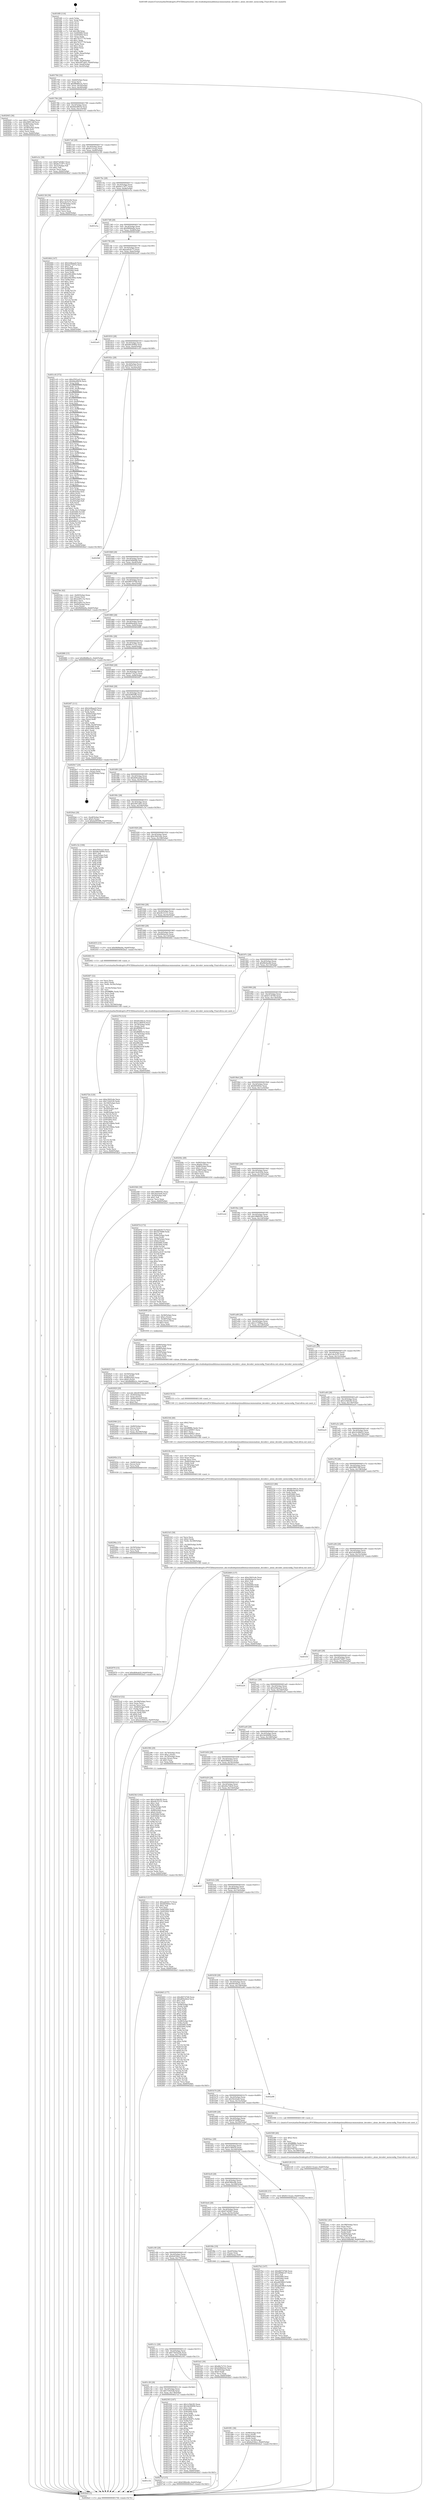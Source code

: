 digraph "0x4016f0" {
  label = "0x4016f0 (/mnt/c/Users/mathe/Desktop/tcc/POCII/binaries/extr_obs-studiodepslzmaliblzmacommonalone_decoder.c_alone_decoder_memconfig_Final-ollvm.out::main(0))"
  labelloc = "t"
  node[shape=record]

  Entry [label="",width=0.3,height=0.3,shape=circle,fillcolor=black,style=filled]
  "0x401764" [label="{
     0x401764 [32]\l
     | [instrs]\l
     &nbsp;&nbsp;0x401764 \<+6\>: mov -0xb0(%rbp),%eax\l
     &nbsp;&nbsp;0x40176a \<+2\>: mov %eax,%ecx\l
     &nbsp;&nbsp;0x40176c \<+6\>: sub $0x88d8ba3c,%ecx\l
     &nbsp;&nbsp;0x401772 \<+6\>: mov %eax,-0xc4(%rbp)\l
     &nbsp;&nbsp;0x401778 \<+6\>: mov %ecx,-0xc8(%rbp)\l
     &nbsp;&nbsp;0x40177e \<+6\>: je 0000000000402645 \<main+0xf55\>\l
  }"]
  "0x402645" [label="{
     0x402645 [36]\l
     | [instrs]\l
     &nbsp;&nbsp;0x402645 \<+5\>: mov $0x1c7398aa,%eax\l
     &nbsp;&nbsp;0x40264a \<+5\>: mov $0x29f913df,%ecx\l
     &nbsp;&nbsp;0x40264f \<+4\>: mov -0x48(%rbp),%rdx\l
     &nbsp;&nbsp;0x402653 \<+2\>: mov (%rdx),%esi\l
     &nbsp;&nbsp;0x402655 \<+4\>: mov -0x58(%rbp),%rdx\l
     &nbsp;&nbsp;0x402659 \<+2\>: cmp (%rdx),%esi\l
     &nbsp;&nbsp;0x40265b \<+3\>: cmovl %ecx,%eax\l
     &nbsp;&nbsp;0x40265e \<+6\>: mov %eax,-0xb0(%rbp)\l
     &nbsp;&nbsp;0x402664 \<+5\>: jmp 0000000000402ba5 \<main+0x14b5\>\l
  }"]
  "0x401784" [label="{
     0x401784 [28]\l
     | [instrs]\l
     &nbsp;&nbsp;0x401784 \<+5\>: jmp 0000000000401789 \<main+0x99\>\l
     &nbsp;&nbsp;0x401789 \<+6\>: mov -0xc4(%rbp),%eax\l
     &nbsp;&nbsp;0x40178f \<+5\>: sub $0x8ded9b54,%eax\l
     &nbsp;&nbsp;0x401794 \<+6\>: mov %eax,-0xcc(%rbp)\l
     &nbsp;&nbsp;0x40179a \<+6\>: je 0000000000401e3c \<main+0x74c\>\l
  }"]
  Exit [label="",width=0.3,height=0.3,shape=circle,fillcolor=black,style=filled,peripheries=2]
  "0x401e3c" [label="{
     0x401e3c [30]\l
     | [instrs]\l
     &nbsp;&nbsp;0x401e3c \<+5\>: mov $0x67af24b7,%eax\l
     &nbsp;&nbsp;0x401e41 \<+5\>: mov $0x9e113f77,%ecx\l
     &nbsp;&nbsp;0x401e46 \<+3\>: mov -0x31(%rbp),%dl\l
     &nbsp;&nbsp;0x401e49 \<+3\>: test $0x1,%dl\l
     &nbsp;&nbsp;0x401e4c \<+3\>: cmovne %ecx,%eax\l
     &nbsp;&nbsp;0x401e4f \<+6\>: mov %eax,-0xb0(%rbp)\l
     &nbsp;&nbsp;0x401e55 \<+5\>: jmp 0000000000402ba5 \<main+0x14b5\>\l
  }"]
  "0x4017a0" [label="{
     0x4017a0 [28]\l
     | [instrs]\l
     &nbsp;&nbsp;0x4017a0 \<+5\>: jmp 00000000004017a5 \<main+0xb5\>\l
     &nbsp;&nbsp;0x4017a5 \<+6\>: mov -0xc4(%rbp),%eax\l
     &nbsp;&nbsp;0x4017ab \<+5\>: sub $0x9c13caa2,%eax\l
     &nbsp;&nbsp;0x4017b0 \<+6\>: mov %eax,-0xd0(%rbp)\l
     &nbsp;&nbsp;0x4017b6 \<+6\>: je 0000000000402138 \<main+0xa48\>\l
  }"]
  "0x402979" [label="{
     0x402979 [15]\l
     | [instrs]\l
     &nbsp;&nbsp;0x402979 \<+10\>: movl $0xdb9eab2f,-0xb0(%rbp)\l
     &nbsp;&nbsp;0x402983 \<+5\>: jmp 0000000000402ba5 \<main+0x14b5\>\l
  }"]
  "0x402138" [label="{
     0x402138 [39]\l
     | [instrs]\l
     &nbsp;&nbsp;0x402138 \<+5\>: mov $0x73d1b23b,%eax\l
     &nbsp;&nbsp;0x40213d \<+5\>: mov $0x1cbc5c51,%ecx\l
     &nbsp;&nbsp;0x402142 \<+4\>: mov -0x78(%rbp),%rdx\l
     &nbsp;&nbsp;0x402146 \<+2\>: mov (%rdx),%esi\l
     &nbsp;&nbsp;0x402148 \<+7\>: mov -0x88(%rbp),%rdx\l
     &nbsp;&nbsp;0x40214f \<+2\>: cmp (%rdx),%esi\l
     &nbsp;&nbsp;0x402151 \<+3\>: cmovl %ecx,%eax\l
     &nbsp;&nbsp;0x402154 \<+6\>: mov %eax,-0xb0(%rbp)\l
     &nbsp;&nbsp;0x40215a \<+5\>: jmp 0000000000402ba5 \<main+0x14b5\>\l
  }"]
  "0x4017bc" [label="{
     0x4017bc [28]\l
     | [instrs]\l
     &nbsp;&nbsp;0x4017bc \<+5\>: jmp 00000000004017c1 \<main+0xd1\>\l
     &nbsp;&nbsp;0x4017c1 \<+6\>: mov -0xc4(%rbp),%eax\l
     &nbsp;&nbsp;0x4017c7 \<+5\>: sub $0x9e113f77,%eax\l
     &nbsp;&nbsp;0x4017cc \<+6\>: mov %eax,-0xd4(%rbp)\l
     &nbsp;&nbsp;0x4017d2 \<+6\>: je 0000000000401e5a \<main+0x76a\>\l
  }"]
  "0x40296a" [label="{
     0x40296a [15]\l
     | [instrs]\l
     &nbsp;&nbsp;0x40296a \<+4\>: mov -0x50(%rbp),%rcx\l
     &nbsp;&nbsp;0x40296e \<+3\>: mov (%rcx),%rcx\l
     &nbsp;&nbsp;0x402971 \<+3\>: mov %rcx,%rdi\l
     &nbsp;&nbsp;0x402974 \<+5\>: call 0000000000401030 \<free@plt\>\l
     | [calls]\l
     &nbsp;&nbsp;0x401030 \{1\} (unknown)\l
  }"]
  "0x401e5a" [label="{
     0x401e5a\l
  }", style=dashed]
  "0x4017d8" [label="{
     0x4017d8 [28]\l
     | [instrs]\l
     &nbsp;&nbsp;0x4017d8 \<+5\>: jmp 00000000004017dd \<main+0xed\>\l
     &nbsp;&nbsp;0x4017dd \<+6\>: mov -0xc4(%rbp),%eax\l
     &nbsp;&nbsp;0x4017e3 \<+5\>: sub $0x9fd9da9a,%eax\l
     &nbsp;&nbsp;0x4017e8 \<+6\>: mov %eax,-0xd8(%rbp)\l
     &nbsp;&nbsp;0x4017ee \<+6\>: je 0000000000402464 \<main+0xd74\>\l
  }"]
  "0x40295b" [label="{
     0x40295b [15]\l
     | [instrs]\l
     &nbsp;&nbsp;0x40295b \<+4\>: mov -0x68(%rbp),%rcx\l
     &nbsp;&nbsp;0x40295f \<+3\>: mov (%rcx),%rcx\l
     &nbsp;&nbsp;0x402962 \<+3\>: mov %rcx,%rdi\l
     &nbsp;&nbsp;0x402965 \<+5\>: call 0000000000401030 \<free@plt\>\l
     | [calls]\l
     &nbsp;&nbsp;0x401030 \{1\} (unknown)\l
  }"]
  "0x402464" [label="{
     0x402464 [147]\l
     | [instrs]\l
     &nbsp;&nbsp;0x402464 \<+5\>: mov $0x2e0baac6,%eax\l
     &nbsp;&nbsp;0x402469 \<+5\>: mov $0xda77d37a,%ecx\l
     &nbsp;&nbsp;0x40246e \<+2\>: mov $0x1,%dl\l
     &nbsp;&nbsp;0x402470 \<+7\>: mov 0x405060,%esi\l
     &nbsp;&nbsp;0x402477 \<+7\>: mov 0x405064,%edi\l
     &nbsp;&nbsp;0x40247e \<+3\>: mov %esi,%r8d\l
     &nbsp;&nbsp;0x402481 \<+7\>: sub $0xe99c4902,%r8d\l
     &nbsp;&nbsp;0x402488 \<+4\>: sub $0x1,%r8d\l
     &nbsp;&nbsp;0x40248c \<+7\>: add $0xe99c4902,%r8d\l
     &nbsp;&nbsp;0x402493 \<+4\>: imul %r8d,%esi\l
     &nbsp;&nbsp;0x402497 \<+3\>: and $0x1,%esi\l
     &nbsp;&nbsp;0x40249a \<+3\>: cmp $0x0,%esi\l
     &nbsp;&nbsp;0x40249d \<+4\>: sete %r9b\l
     &nbsp;&nbsp;0x4024a1 \<+3\>: cmp $0xa,%edi\l
     &nbsp;&nbsp;0x4024a4 \<+4\>: setl %r10b\l
     &nbsp;&nbsp;0x4024a8 \<+3\>: mov %r9b,%r11b\l
     &nbsp;&nbsp;0x4024ab \<+4\>: xor $0xff,%r11b\l
     &nbsp;&nbsp;0x4024af \<+3\>: mov %r10b,%bl\l
     &nbsp;&nbsp;0x4024b2 \<+3\>: xor $0xff,%bl\l
     &nbsp;&nbsp;0x4024b5 \<+3\>: xor $0x1,%dl\l
     &nbsp;&nbsp;0x4024b8 \<+3\>: mov %r11b,%r14b\l
     &nbsp;&nbsp;0x4024bb \<+4\>: and $0xff,%r14b\l
     &nbsp;&nbsp;0x4024bf \<+3\>: and %dl,%r9b\l
     &nbsp;&nbsp;0x4024c2 \<+3\>: mov %bl,%r15b\l
     &nbsp;&nbsp;0x4024c5 \<+4\>: and $0xff,%r15b\l
     &nbsp;&nbsp;0x4024c9 \<+3\>: and %dl,%r10b\l
     &nbsp;&nbsp;0x4024cc \<+3\>: or %r9b,%r14b\l
     &nbsp;&nbsp;0x4024cf \<+3\>: or %r10b,%r15b\l
     &nbsp;&nbsp;0x4024d2 \<+3\>: xor %r15b,%r14b\l
     &nbsp;&nbsp;0x4024d5 \<+3\>: or %bl,%r11b\l
     &nbsp;&nbsp;0x4024d8 \<+4\>: xor $0xff,%r11b\l
     &nbsp;&nbsp;0x4024dc \<+3\>: or $0x1,%dl\l
     &nbsp;&nbsp;0x4024df \<+3\>: and %dl,%r11b\l
     &nbsp;&nbsp;0x4024e2 \<+3\>: or %r11b,%r14b\l
     &nbsp;&nbsp;0x4024e5 \<+4\>: test $0x1,%r14b\l
     &nbsp;&nbsp;0x4024e9 \<+3\>: cmovne %ecx,%eax\l
     &nbsp;&nbsp;0x4024ec \<+6\>: mov %eax,-0xb0(%rbp)\l
     &nbsp;&nbsp;0x4024f2 \<+5\>: jmp 0000000000402ba5 \<main+0x14b5\>\l
  }"]
  "0x4017f4" [label="{
     0x4017f4 [28]\l
     | [instrs]\l
     &nbsp;&nbsp;0x4017f4 \<+5\>: jmp 00000000004017f9 \<main+0x109\>\l
     &nbsp;&nbsp;0x4017f9 \<+6\>: mov -0xc4(%rbp),%eax\l
     &nbsp;&nbsp;0x4017ff \<+5\>: sub $0xaa624173,%eax\l
     &nbsp;&nbsp;0x401804 \<+6\>: mov %eax,-0xdc(%rbp)\l
     &nbsp;&nbsp;0x40180a \<+6\>: je 0000000000402a45 \<main+0x1355\>\l
  }"]
  "0x402946" [label="{
     0x402946 [21]\l
     | [instrs]\l
     &nbsp;&nbsp;0x402946 \<+4\>: mov -0x80(%rbp),%rcx\l
     &nbsp;&nbsp;0x40294a \<+3\>: mov (%rcx),%rcx\l
     &nbsp;&nbsp;0x40294d \<+3\>: mov %rcx,%rdi\l
     &nbsp;&nbsp;0x402950 \<+6\>: mov %eax,-0x194(%rbp)\l
     &nbsp;&nbsp;0x402956 \<+5\>: call 0000000000401030 \<free@plt\>\l
     | [calls]\l
     &nbsp;&nbsp;0x401030 \{1\} (unknown)\l
  }"]
  "0x402a45" [label="{
     0x402a45\l
  }", style=dashed]
  "0x401810" [label="{
     0x401810 [28]\l
     | [instrs]\l
     &nbsp;&nbsp;0x401810 \<+5\>: jmp 0000000000401815 \<main+0x125\>\l
     &nbsp;&nbsp;0x401815 \<+6\>: mov -0xc4(%rbp),%eax\l
     &nbsp;&nbsp;0x40181b \<+5\>: sub $0xb8c56904,%eax\l
     &nbsp;&nbsp;0x401820 \<+6\>: mov %eax,-0xe0(%rbp)\l
     &nbsp;&nbsp;0x401826 \<+6\>: je 0000000000401cc8 \<main+0x5d8\>\l
  }"]
  "0x402929" [label="{
     0x402929 [29]\l
     | [instrs]\l
     &nbsp;&nbsp;0x402929 \<+10\>: movabs $0x4030b6,%rdi\l
     &nbsp;&nbsp;0x402933 \<+4\>: mov -0x40(%rbp),%rcx\l
     &nbsp;&nbsp;0x402937 \<+2\>: mov %eax,(%rcx)\l
     &nbsp;&nbsp;0x402939 \<+4\>: mov -0x40(%rbp),%rcx\l
     &nbsp;&nbsp;0x40293d \<+2\>: mov (%rcx),%esi\l
     &nbsp;&nbsp;0x40293f \<+2\>: mov $0x0,%al\l
     &nbsp;&nbsp;0x402941 \<+5\>: call 0000000000401040 \<printf@plt\>\l
     | [calls]\l
     &nbsp;&nbsp;0x401040 \{1\} (unknown)\l
  }"]
  "0x401cc8" [label="{
     0x401cc8 [372]\l
     | [instrs]\l
     &nbsp;&nbsp;0x401cc8 \<+5\>: mov $0xcf591ea5,%eax\l
     &nbsp;&nbsp;0x401ccd \<+5\>: mov $0x8ded9b54,%ecx\l
     &nbsp;&nbsp;0x401cd2 \<+3\>: mov %rsp,%rdx\l
     &nbsp;&nbsp;0x401cd5 \<+4\>: add $0xfffffffffffffff0,%rdx\l
     &nbsp;&nbsp;0x401cd9 \<+3\>: mov %rdx,%rsp\l
     &nbsp;&nbsp;0x401cdc \<+7\>: mov %rdx,-0xa8(%rbp)\l
     &nbsp;&nbsp;0x401ce3 \<+3\>: mov %rsp,%rdx\l
     &nbsp;&nbsp;0x401ce6 \<+4\>: add $0xfffffffffffffff0,%rdx\l
     &nbsp;&nbsp;0x401cea \<+3\>: mov %rdx,%rsp\l
     &nbsp;&nbsp;0x401ced \<+3\>: mov %rsp,%rsi\l
     &nbsp;&nbsp;0x401cf0 \<+4\>: add $0xfffffffffffffff0,%rsi\l
     &nbsp;&nbsp;0x401cf4 \<+3\>: mov %rsi,%rsp\l
     &nbsp;&nbsp;0x401cf7 \<+7\>: mov %rsi,-0xa0(%rbp)\l
     &nbsp;&nbsp;0x401cfe \<+3\>: mov %rsp,%rsi\l
     &nbsp;&nbsp;0x401d01 \<+4\>: add $0xfffffffffffffff0,%rsi\l
     &nbsp;&nbsp;0x401d05 \<+3\>: mov %rsi,%rsp\l
     &nbsp;&nbsp;0x401d08 \<+7\>: mov %rsi,-0x98(%rbp)\l
     &nbsp;&nbsp;0x401d0f \<+3\>: mov %rsp,%rsi\l
     &nbsp;&nbsp;0x401d12 \<+4\>: add $0xfffffffffffffff0,%rsi\l
     &nbsp;&nbsp;0x401d16 \<+3\>: mov %rsi,%rsp\l
     &nbsp;&nbsp;0x401d19 \<+7\>: mov %rsi,-0x90(%rbp)\l
     &nbsp;&nbsp;0x401d20 \<+3\>: mov %rsp,%rsi\l
     &nbsp;&nbsp;0x401d23 \<+4\>: add $0xfffffffffffffff0,%rsi\l
     &nbsp;&nbsp;0x401d27 \<+3\>: mov %rsi,%rsp\l
     &nbsp;&nbsp;0x401d2a \<+7\>: mov %rsi,-0x88(%rbp)\l
     &nbsp;&nbsp;0x401d31 \<+3\>: mov %rsp,%rsi\l
     &nbsp;&nbsp;0x401d34 \<+4\>: add $0xfffffffffffffff0,%rsi\l
     &nbsp;&nbsp;0x401d38 \<+3\>: mov %rsi,%rsp\l
     &nbsp;&nbsp;0x401d3b \<+4\>: mov %rsi,-0x80(%rbp)\l
     &nbsp;&nbsp;0x401d3f \<+3\>: mov %rsp,%rsi\l
     &nbsp;&nbsp;0x401d42 \<+4\>: add $0xfffffffffffffff0,%rsi\l
     &nbsp;&nbsp;0x401d46 \<+3\>: mov %rsi,%rsp\l
     &nbsp;&nbsp;0x401d49 \<+4\>: mov %rsi,-0x78(%rbp)\l
     &nbsp;&nbsp;0x401d4d \<+3\>: mov %rsp,%rsi\l
     &nbsp;&nbsp;0x401d50 \<+4\>: add $0xfffffffffffffff0,%rsi\l
     &nbsp;&nbsp;0x401d54 \<+3\>: mov %rsi,%rsp\l
     &nbsp;&nbsp;0x401d57 \<+4\>: mov %rsi,-0x70(%rbp)\l
     &nbsp;&nbsp;0x401d5b \<+3\>: mov %rsp,%rsi\l
     &nbsp;&nbsp;0x401d5e \<+4\>: add $0xfffffffffffffff0,%rsi\l
     &nbsp;&nbsp;0x401d62 \<+3\>: mov %rsi,%rsp\l
     &nbsp;&nbsp;0x401d65 \<+4\>: mov %rsi,-0x68(%rbp)\l
     &nbsp;&nbsp;0x401d69 \<+3\>: mov %rsp,%rsi\l
     &nbsp;&nbsp;0x401d6c \<+4\>: add $0xfffffffffffffff0,%rsi\l
     &nbsp;&nbsp;0x401d70 \<+3\>: mov %rsi,%rsp\l
     &nbsp;&nbsp;0x401d73 \<+4\>: mov %rsi,-0x60(%rbp)\l
     &nbsp;&nbsp;0x401d77 \<+3\>: mov %rsp,%rsi\l
     &nbsp;&nbsp;0x401d7a \<+4\>: add $0xfffffffffffffff0,%rsi\l
     &nbsp;&nbsp;0x401d7e \<+3\>: mov %rsi,%rsp\l
     &nbsp;&nbsp;0x401d81 \<+4\>: mov %rsi,-0x58(%rbp)\l
     &nbsp;&nbsp;0x401d85 \<+3\>: mov %rsp,%rsi\l
     &nbsp;&nbsp;0x401d88 \<+4\>: add $0xfffffffffffffff0,%rsi\l
     &nbsp;&nbsp;0x401d8c \<+3\>: mov %rsi,%rsp\l
     &nbsp;&nbsp;0x401d8f \<+4\>: mov %rsi,-0x50(%rbp)\l
     &nbsp;&nbsp;0x401d93 \<+3\>: mov %rsp,%rsi\l
     &nbsp;&nbsp;0x401d96 \<+4\>: add $0xfffffffffffffff0,%rsi\l
     &nbsp;&nbsp;0x401d9a \<+3\>: mov %rsi,%rsp\l
     &nbsp;&nbsp;0x401d9d \<+4\>: mov %rsi,-0x48(%rbp)\l
     &nbsp;&nbsp;0x401da1 \<+3\>: mov %rsp,%rsi\l
     &nbsp;&nbsp;0x401da4 \<+4\>: add $0xfffffffffffffff0,%rsi\l
     &nbsp;&nbsp;0x401da8 \<+3\>: mov %rsi,%rsp\l
     &nbsp;&nbsp;0x401dab \<+4\>: mov %rsi,-0x40(%rbp)\l
     &nbsp;&nbsp;0x401daf \<+7\>: mov -0xa8(%rbp),%rsi\l
     &nbsp;&nbsp;0x401db6 \<+6\>: movl $0x0,(%rsi)\l
     &nbsp;&nbsp;0x401dbc \<+6\>: mov -0xb4(%rbp),%edi\l
     &nbsp;&nbsp;0x401dc2 \<+2\>: mov %edi,(%rdx)\l
     &nbsp;&nbsp;0x401dc4 \<+7\>: mov -0xa0(%rbp),%rsi\l
     &nbsp;&nbsp;0x401dcb \<+7\>: mov -0xc0(%rbp),%r8\l
     &nbsp;&nbsp;0x401dd2 \<+3\>: mov %r8,(%rsi)\l
     &nbsp;&nbsp;0x401dd5 \<+3\>: cmpl $0x2,(%rdx)\l
     &nbsp;&nbsp;0x401dd8 \<+4\>: setne %r9b\l
     &nbsp;&nbsp;0x401ddc \<+4\>: and $0x1,%r9b\l
     &nbsp;&nbsp;0x401de0 \<+4\>: mov %r9b,-0x31(%rbp)\l
     &nbsp;&nbsp;0x401de4 \<+8\>: mov 0x405060,%r10d\l
     &nbsp;&nbsp;0x401dec \<+8\>: mov 0x405064,%r11d\l
     &nbsp;&nbsp;0x401df4 \<+3\>: mov %r10d,%ebx\l
     &nbsp;&nbsp;0x401df7 \<+6\>: add $0x8dfb212a,%ebx\l
     &nbsp;&nbsp;0x401dfd \<+3\>: sub $0x1,%ebx\l
     &nbsp;&nbsp;0x401e00 \<+6\>: sub $0x8dfb212a,%ebx\l
     &nbsp;&nbsp;0x401e06 \<+4\>: imul %ebx,%r10d\l
     &nbsp;&nbsp;0x401e0a \<+4\>: and $0x1,%r10d\l
     &nbsp;&nbsp;0x401e0e \<+4\>: cmp $0x0,%r10d\l
     &nbsp;&nbsp;0x401e12 \<+4\>: sete %r9b\l
     &nbsp;&nbsp;0x401e16 \<+4\>: cmp $0xa,%r11d\l
     &nbsp;&nbsp;0x401e1a \<+4\>: setl %r14b\l
     &nbsp;&nbsp;0x401e1e \<+3\>: mov %r9b,%r15b\l
     &nbsp;&nbsp;0x401e21 \<+3\>: and %r14b,%r15b\l
     &nbsp;&nbsp;0x401e24 \<+3\>: xor %r14b,%r9b\l
     &nbsp;&nbsp;0x401e27 \<+3\>: or %r9b,%r15b\l
     &nbsp;&nbsp;0x401e2a \<+4\>: test $0x1,%r15b\l
     &nbsp;&nbsp;0x401e2e \<+3\>: cmovne %ecx,%eax\l
     &nbsp;&nbsp;0x401e31 \<+6\>: mov %eax,-0xb0(%rbp)\l
     &nbsp;&nbsp;0x401e37 \<+5\>: jmp 0000000000402ba5 \<main+0x14b5\>\l
  }"]
  "0x40182c" [label="{
     0x40182c [28]\l
     | [instrs]\l
     &nbsp;&nbsp;0x40182c \<+5\>: jmp 0000000000401831 \<main+0x141\>\l
     &nbsp;&nbsp;0x401831 \<+6\>: mov -0xc4(%rbp),%eax\l
     &nbsp;&nbsp;0x401837 \<+5\>: sub $0xcf591ea5,%eax\l
     &nbsp;&nbsp;0x40183c \<+6\>: mov %eax,-0xe4(%rbp)\l
     &nbsp;&nbsp;0x401842 \<+6\>: je 00000000004029df \<main+0x12ef\>\l
  }"]
  "0x401c54" [label="{
     0x401c54\l
  }", style=dashed]
  "0x4029df" [label="{
     0x4029df\l
  }", style=dashed]
  "0x401848" [label="{
     0x401848 [28]\l
     | [instrs]\l
     &nbsp;&nbsp;0x401848 \<+5\>: jmp 000000000040184d \<main+0x15d\>\l
     &nbsp;&nbsp;0x40184d \<+6\>: mov -0xc4(%rbp),%eax\l
     &nbsp;&nbsp;0x401853 \<+5\>: sub $0xd160b048,%eax\l
     &nbsp;&nbsp;0x401858 \<+6\>: mov %eax,-0xe8(%rbp)\l
     &nbsp;&nbsp;0x40185e \<+6\>: je 00000000004025de \<main+0xeee\>\l
  }"]
  "0x4027a3" [label="{
     0x4027a3 [15]\l
     | [instrs]\l
     &nbsp;&nbsp;0x4027a3 \<+10\>: movl $0x638feedb,-0xb0(%rbp)\l
     &nbsp;&nbsp;0x4027ad \<+5\>: jmp 0000000000402ba5 \<main+0x14b5\>\l
  }"]
  "0x4025de" [label="{
     0x4025de [42]\l
     | [instrs]\l
     &nbsp;&nbsp;0x4025de \<+4\>: mov -0x60(%rbp),%rax\l
     &nbsp;&nbsp;0x4025e2 \<+2\>: mov (%rax),%ecx\l
     &nbsp;&nbsp;0x4025e4 \<+6\>: sub $0x2cb0cc3a,%ecx\l
     &nbsp;&nbsp;0x4025ea \<+3\>: add $0x1,%ecx\l
     &nbsp;&nbsp;0x4025ed \<+6\>: add $0x2cb0cc3a,%ecx\l
     &nbsp;&nbsp;0x4025f3 \<+4\>: mov -0x60(%rbp),%rax\l
     &nbsp;&nbsp;0x4025f7 \<+2\>: mov %ecx,(%rax)\l
     &nbsp;&nbsp;0x4025f9 \<+10\>: movl $0x9fd9da9a,-0xb0(%rbp)\l
     &nbsp;&nbsp;0x402603 \<+5\>: jmp 0000000000402ba5 \<main+0x14b5\>\l
  }"]
  "0x401864" [label="{
     0x401864 [28]\l
     | [instrs]\l
     &nbsp;&nbsp;0x401864 \<+5\>: jmp 0000000000401869 \<main+0x179\>\l
     &nbsp;&nbsp;0x401869 \<+6\>: mov -0xc4(%rbp),%eax\l
     &nbsp;&nbsp;0x40186f \<+5\>: sub $0xd607d7b8,%eax\l
     &nbsp;&nbsp;0x401874 \<+6\>: mov %eax,-0xec(%rbp)\l
     &nbsp;&nbsp;0x40187a \<+6\>: je 0000000000402b80 \<main+0x1490\>\l
  }"]
  "0x40272b" [label="{
     0x40272b [120]\l
     | [instrs]\l
     &nbsp;&nbsp;0x40272b \<+5\>: mov $0xe3643cde,%ecx\l
     &nbsp;&nbsp;0x402730 \<+5\>: mov $0x7c9c61f4,%edx\l
     &nbsp;&nbsp;0x402735 \<+6\>: mov -0x190(%rbp),%esi\l
     &nbsp;&nbsp;0x40273b \<+3\>: imul %eax,%esi\l
     &nbsp;&nbsp;0x40273e \<+3\>: movslq %esi,%r8\l
     &nbsp;&nbsp;0x402741 \<+4\>: mov -0x50(%rbp),%r9\l
     &nbsp;&nbsp;0x402745 \<+3\>: mov (%r9),%r9\l
     &nbsp;&nbsp;0x402748 \<+4\>: mov -0x48(%rbp),%r10\l
     &nbsp;&nbsp;0x40274c \<+3\>: movslq (%r10),%r10\l
     &nbsp;&nbsp;0x40274f \<+4\>: mov %r8,(%r9,%r10,8)\l
     &nbsp;&nbsp;0x402753 \<+7\>: mov 0x405060,%eax\l
     &nbsp;&nbsp;0x40275a \<+7\>: mov 0x405064,%esi\l
     &nbsp;&nbsp;0x402761 \<+2\>: mov %eax,%edi\l
     &nbsp;&nbsp;0x402763 \<+6\>: sub $0x34518b6a,%edi\l
     &nbsp;&nbsp;0x402769 \<+3\>: sub $0x1,%edi\l
     &nbsp;&nbsp;0x40276c \<+6\>: add $0x34518b6a,%edi\l
     &nbsp;&nbsp;0x402772 \<+3\>: imul %edi,%eax\l
     &nbsp;&nbsp;0x402775 \<+3\>: and $0x1,%eax\l
     &nbsp;&nbsp;0x402778 \<+3\>: cmp $0x0,%eax\l
     &nbsp;&nbsp;0x40277b \<+4\>: sete %r11b\l
     &nbsp;&nbsp;0x40277f \<+3\>: cmp $0xa,%esi\l
     &nbsp;&nbsp;0x402782 \<+3\>: setl %bl\l
     &nbsp;&nbsp;0x402785 \<+3\>: mov %r11b,%r14b\l
     &nbsp;&nbsp;0x402788 \<+3\>: and %bl,%r14b\l
     &nbsp;&nbsp;0x40278b \<+3\>: xor %bl,%r11b\l
     &nbsp;&nbsp;0x40278e \<+3\>: or %r11b,%r14b\l
     &nbsp;&nbsp;0x402791 \<+4\>: test $0x1,%r14b\l
     &nbsp;&nbsp;0x402795 \<+3\>: cmovne %edx,%ecx\l
     &nbsp;&nbsp;0x402798 \<+6\>: mov %ecx,-0xb0(%rbp)\l
     &nbsp;&nbsp;0x40279e \<+5\>: jmp 0000000000402ba5 \<main+0x14b5\>\l
  }"]
  "0x402b80" [label="{
     0x402b80\l
  }", style=dashed]
  "0x401880" [label="{
     0x401880 [28]\l
     | [instrs]\l
     &nbsp;&nbsp;0x401880 \<+5\>: jmp 0000000000401885 \<main+0x195\>\l
     &nbsp;&nbsp;0x401885 \<+6\>: mov -0xc4(%rbp),%eax\l
     &nbsp;&nbsp;0x40188b \<+5\>: sub $0xd69ee6e4,%eax\l
     &nbsp;&nbsp;0x401890 \<+6\>: mov %eax,-0xf0(%rbp)\l
     &nbsp;&nbsp;0x401896 \<+6\>: je 00000000004028f6 \<main+0x1206\>\l
  }"]
  "0x4026f7" [label="{
     0x4026f7 [52]\l
     | [instrs]\l
     &nbsp;&nbsp;0x4026f7 \<+2\>: xor %ecx,%ecx\l
     &nbsp;&nbsp;0x4026f9 \<+5\>: mov $0x2,%edx\l
     &nbsp;&nbsp;0x4026fe \<+6\>: mov %edx,-0x18c(%rbp)\l
     &nbsp;&nbsp;0x402704 \<+1\>: cltd\l
     &nbsp;&nbsp;0x402705 \<+6\>: mov -0x18c(%rbp),%esi\l
     &nbsp;&nbsp;0x40270b \<+2\>: idiv %esi\l
     &nbsp;&nbsp;0x40270d \<+6\>: imul $0xfffffffe,%edx,%edx\l
     &nbsp;&nbsp;0x402713 \<+2\>: mov %ecx,%edi\l
     &nbsp;&nbsp;0x402715 \<+2\>: sub %edx,%edi\l
     &nbsp;&nbsp;0x402717 \<+2\>: mov %ecx,%edx\l
     &nbsp;&nbsp;0x402719 \<+3\>: sub $0x1,%edx\l
     &nbsp;&nbsp;0x40271c \<+2\>: add %edx,%edi\l
     &nbsp;&nbsp;0x40271e \<+2\>: sub %edi,%ecx\l
     &nbsp;&nbsp;0x402720 \<+6\>: mov %ecx,-0x190(%rbp)\l
     &nbsp;&nbsp;0x402726 \<+5\>: call 0000000000401160 \<next_i\>\l
     | [calls]\l
     &nbsp;&nbsp;0x401160 \{1\} (/mnt/c/Users/mathe/Desktop/tcc/POCII/binaries/extr_obs-studiodepslzmaliblzmacommonalone_decoder.c_alone_decoder_memconfig_Final-ollvm.out::next_i)\l
  }"]
  "0x4028f6" [label="{
     0x4028f6 [15]\l
     | [instrs]\l
     &nbsp;&nbsp;0x4028f6 \<+10\>: movl $0x88d8ba3c,-0xb0(%rbp)\l
     &nbsp;&nbsp;0x402900 \<+5\>: jmp 0000000000402ba5 \<main+0x14b5\>\l
  }"]
  "0x40189c" [label="{
     0x40189c [28]\l
     | [instrs]\l
     &nbsp;&nbsp;0x40189c \<+5\>: jmp 00000000004018a1 \<main+0x1b1\>\l
     &nbsp;&nbsp;0x4018a1 \<+6\>: mov -0xc4(%rbp),%eax\l
     &nbsp;&nbsp;0x4018a7 \<+5\>: sub $0xd6e7e721,%eax\l
     &nbsp;&nbsp;0x4018ac \<+6\>: mov %eax,-0xf4(%rbp)\l
     &nbsp;&nbsp;0x4018b2 \<+6\>: je 0000000000402988 \<main+0x1298\>\l
  }"]
  "0x402625" [label="{
     0x402625 [32]\l
     | [instrs]\l
     &nbsp;&nbsp;0x402625 \<+4\>: mov -0x50(%rbp),%rdi\l
     &nbsp;&nbsp;0x402629 \<+3\>: mov %rax,(%rdi)\l
     &nbsp;&nbsp;0x40262c \<+4\>: mov -0x48(%rbp),%rax\l
     &nbsp;&nbsp;0x402630 \<+6\>: movl $0x0,(%rax)\l
     &nbsp;&nbsp;0x402636 \<+10\>: movl $0x88d8ba3c,-0xb0(%rbp)\l
     &nbsp;&nbsp;0x402640 \<+5\>: jmp 0000000000402ba5 \<main+0x14b5\>\l
  }"]
  "0x402988" [label="{
     0x402988\l
  }", style=dashed]
  "0x4018b8" [label="{
     0x4018b8 [28]\l
     | [instrs]\l
     &nbsp;&nbsp;0x4018b8 \<+5\>: jmp 00000000004018bd \<main+0x1cd\>\l
     &nbsp;&nbsp;0x4018bd \<+6\>: mov -0xc4(%rbp),%eax\l
     &nbsp;&nbsp;0x4018c3 \<+5\>: sub $0xda77d37a,%eax\l
     &nbsp;&nbsp;0x4018c8 \<+6\>: mov %eax,-0xf8(%rbp)\l
     &nbsp;&nbsp;0x4018ce \<+6\>: je 00000000004024f7 \<main+0xe07\>\l
  }"]
  "0x4025b1" [label="{
     0x4025b1 [45]\l
     | [instrs]\l
     &nbsp;&nbsp;0x4025b1 \<+6\>: mov -0x188(%rbp),%ecx\l
     &nbsp;&nbsp;0x4025b7 \<+3\>: imul %eax,%ecx\l
     &nbsp;&nbsp;0x4025ba \<+3\>: movslq %ecx,%rsi\l
     &nbsp;&nbsp;0x4025bd \<+4\>: mov -0x68(%rbp),%rdi\l
     &nbsp;&nbsp;0x4025c1 \<+3\>: mov (%rdi),%rdi\l
     &nbsp;&nbsp;0x4025c4 \<+4\>: mov -0x60(%rbp),%r8\l
     &nbsp;&nbsp;0x4025c8 \<+3\>: movslq (%r8),%r8\l
     &nbsp;&nbsp;0x4025cb \<+4\>: mov %rsi,(%rdi,%r8,8)\l
     &nbsp;&nbsp;0x4025cf \<+10\>: movl $0xd160b048,-0xb0(%rbp)\l
     &nbsp;&nbsp;0x4025d9 \<+5\>: jmp 0000000000402ba5 \<main+0x14b5\>\l
  }"]
  "0x4024f7" [label="{
     0x4024f7 [111]\l
     | [instrs]\l
     &nbsp;&nbsp;0x4024f7 \<+5\>: mov $0x2e0baac6,%eax\l
     &nbsp;&nbsp;0x4024fc \<+5\>: mov $0xfc134760,%ecx\l
     &nbsp;&nbsp;0x402501 \<+2\>: xor %edx,%edx\l
     &nbsp;&nbsp;0x402503 \<+4\>: mov -0x60(%rbp),%rsi\l
     &nbsp;&nbsp;0x402507 \<+2\>: mov (%rsi),%edi\l
     &nbsp;&nbsp;0x402509 \<+4\>: mov -0x70(%rbp),%rsi\l
     &nbsp;&nbsp;0x40250d \<+2\>: cmp (%rsi),%edi\l
     &nbsp;&nbsp;0x40250f \<+4\>: setl %r8b\l
     &nbsp;&nbsp;0x402513 \<+4\>: and $0x1,%r8b\l
     &nbsp;&nbsp;0x402517 \<+4\>: mov %r8b,-0x29(%rbp)\l
     &nbsp;&nbsp;0x40251b \<+7\>: mov 0x405060,%edi\l
     &nbsp;&nbsp;0x402522 \<+8\>: mov 0x405064,%r9d\l
     &nbsp;&nbsp;0x40252a \<+3\>: sub $0x1,%edx\l
     &nbsp;&nbsp;0x40252d \<+3\>: mov %edi,%r10d\l
     &nbsp;&nbsp;0x402530 \<+3\>: add %edx,%r10d\l
     &nbsp;&nbsp;0x402533 \<+4\>: imul %r10d,%edi\l
     &nbsp;&nbsp;0x402537 \<+3\>: and $0x1,%edi\l
     &nbsp;&nbsp;0x40253a \<+3\>: cmp $0x0,%edi\l
     &nbsp;&nbsp;0x40253d \<+4\>: sete %r8b\l
     &nbsp;&nbsp;0x402541 \<+4\>: cmp $0xa,%r9d\l
     &nbsp;&nbsp;0x402545 \<+4\>: setl %r11b\l
     &nbsp;&nbsp;0x402549 \<+3\>: mov %r8b,%bl\l
     &nbsp;&nbsp;0x40254c \<+3\>: and %r11b,%bl\l
     &nbsp;&nbsp;0x40254f \<+3\>: xor %r11b,%r8b\l
     &nbsp;&nbsp;0x402552 \<+3\>: or %r8b,%bl\l
     &nbsp;&nbsp;0x402555 \<+3\>: test $0x1,%bl\l
     &nbsp;&nbsp;0x402558 \<+3\>: cmovne %ecx,%eax\l
     &nbsp;&nbsp;0x40255b \<+6\>: mov %eax,-0xb0(%rbp)\l
     &nbsp;&nbsp;0x402561 \<+5\>: jmp 0000000000402ba5 \<main+0x14b5\>\l
  }"]
  "0x4018d4" [label="{
     0x4018d4 [28]\l
     | [instrs]\l
     &nbsp;&nbsp;0x4018d4 \<+5\>: jmp 00000000004018d9 \<main+0x1e9\>\l
     &nbsp;&nbsp;0x4018d9 \<+6\>: mov -0xc4(%rbp),%eax\l
     &nbsp;&nbsp;0x4018df \<+5\>: sub $0xda9950f6,%eax\l
     &nbsp;&nbsp;0x4018e4 \<+6\>: mov %eax,-0xfc(%rbp)\l
     &nbsp;&nbsp;0x4018ea \<+6\>: je 00000000004029c7 \<main+0x12d7\>\l
  }"]
  "0x402589" [label="{
     0x402589 [40]\l
     | [instrs]\l
     &nbsp;&nbsp;0x402589 \<+5\>: mov $0x2,%ecx\l
     &nbsp;&nbsp;0x40258e \<+1\>: cltd\l
     &nbsp;&nbsp;0x40258f \<+2\>: idiv %ecx\l
     &nbsp;&nbsp;0x402591 \<+6\>: imul $0xfffffffe,%edx,%ecx\l
     &nbsp;&nbsp;0x402597 \<+6\>: sub $0xf70674e3,%ecx\l
     &nbsp;&nbsp;0x40259d \<+3\>: add $0x1,%ecx\l
     &nbsp;&nbsp;0x4025a0 \<+6\>: add $0xf70674e3,%ecx\l
     &nbsp;&nbsp;0x4025a6 \<+6\>: mov %ecx,-0x188(%rbp)\l
     &nbsp;&nbsp;0x4025ac \<+5\>: call 0000000000401160 \<next_i\>\l
     | [calls]\l
     &nbsp;&nbsp;0x401160 \{1\} (/mnt/c/Users/mathe/Desktop/tcc/POCII/binaries/extr_obs-studiodepslzmaliblzmacommonalone_decoder.c_alone_decoder_memconfig_Final-ollvm.out::next_i)\l
  }"]
  "0x4029c7" [label="{
     0x4029c7 [24]\l
     | [instrs]\l
     &nbsp;&nbsp;0x4029c7 \<+7\>: mov -0xa8(%rbp),%rax\l
     &nbsp;&nbsp;0x4029ce \<+2\>: mov (%rax),%eax\l
     &nbsp;&nbsp;0x4029d0 \<+4\>: lea -0x28(%rbp),%rsp\l
     &nbsp;&nbsp;0x4029d4 \<+1\>: pop %rbx\l
     &nbsp;&nbsp;0x4029d5 \<+2\>: pop %r12\l
     &nbsp;&nbsp;0x4029d7 \<+2\>: pop %r13\l
     &nbsp;&nbsp;0x4029d9 \<+2\>: pop %r14\l
     &nbsp;&nbsp;0x4029db \<+2\>: pop %r15\l
     &nbsp;&nbsp;0x4029dd \<+1\>: pop %rbp\l
     &nbsp;&nbsp;0x4029de \<+1\>: ret\l
  }"]
  "0x4018f0" [label="{
     0x4018f0 [28]\l
     | [instrs]\l
     &nbsp;&nbsp;0x4018f0 \<+5\>: jmp 00000000004018f5 \<main+0x205\>\l
     &nbsp;&nbsp;0x4018f5 \<+6\>: mov -0xc4(%rbp),%eax\l
     &nbsp;&nbsp;0x4018fb \<+5\>: sub $0xdb9eab2f,%eax\l
     &nbsp;&nbsp;0x401900 \<+6\>: mov %eax,-0x100(%rbp)\l
     &nbsp;&nbsp;0x401906 \<+6\>: je 00000000004029ab \<main+0x12bb\>\l
  }"]
  "0x4023b3" [label="{
     0x4023b3 [162]\l
     | [instrs]\l
     &nbsp;&nbsp;0x4023b3 \<+5\>: mov $0x1e5bb3f2,%ecx\l
     &nbsp;&nbsp;0x4023b8 \<+5\>: mov $0xe8c55151,%edx\l
     &nbsp;&nbsp;0x4023bd \<+3\>: mov $0x1,%sil\l
     &nbsp;&nbsp;0x4023c0 \<+3\>: xor %r8d,%r8d\l
     &nbsp;&nbsp;0x4023c3 \<+4\>: mov -0x68(%rbp),%rdi\l
     &nbsp;&nbsp;0x4023c7 \<+3\>: mov %rax,(%rdi)\l
     &nbsp;&nbsp;0x4023ca \<+4\>: mov -0x60(%rbp),%rax\l
     &nbsp;&nbsp;0x4023ce \<+6\>: movl $0x0,(%rax)\l
     &nbsp;&nbsp;0x4023d4 \<+8\>: mov 0x405060,%r9d\l
     &nbsp;&nbsp;0x4023dc \<+8\>: mov 0x405064,%r10d\l
     &nbsp;&nbsp;0x4023e4 \<+4\>: sub $0x1,%r8d\l
     &nbsp;&nbsp;0x4023e8 \<+3\>: mov %r9d,%r11d\l
     &nbsp;&nbsp;0x4023eb \<+3\>: add %r8d,%r11d\l
     &nbsp;&nbsp;0x4023ee \<+4\>: imul %r11d,%r9d\l
     &nbsp;&nbsp;0x4023f2 \<+4\>: and $0x1,%r9d\l
     &nbsp;&nbsp;0x4023f6 \<+4\>: cmp $0x0,%r9d\l
     &nbsp;&nbsp;0x4023fa \<+3\>: sete %bl\l
     &nbsp;&nbsp;0x4023fd \<+4\>: cmp $0xa,%r10d\l
     &nbsp;&nbsp;0x402401 \<+4\>: setl %r14b\l
     &nbsp;&nbsp;0x402405 \<+3\>: mov %bl,%r15b\l
     &nbsp;&nbsp;0x402408 \<+4\>: xor $0xff,%r15b\l
     &nbsp;&nbsp;0x40240c \<+3\>: mov %r14b,%r12b\l
     &nbsp;&nbsp;0x40240f \<+4\>: xor $0xff,%r12b\l
     &nbsp;&nbsp;0x402413 \<+4\>: xor $0x0,%sil\l
     &nbsp;&nbsp;0x402417 \<+3\>: mov %r15b,%r13b\l
     &nbsp;&nbsp;0x40241a \<+4\>: and $0x0,%r13b\l
     &nbsp;&nbsp;0x40241e \<+3\>: and %sil,%bl\l
     &nbsp;&nbsp;0x402421 \<+3\>: mov %r12b,%al\l
     &nbsp;&nbsp;0x402424 \<+2\>: and $0x0,%al\l
     &nbsp;&nbsp;0x402426 \<+3\>: and %sil,%r14b\l
     &nbsp;&nbsp;0x402429 \<+3\>: or %bl,%r13b\l
     &nbsp;&nbsp;0x40242c \<+3\>: or %r14b,%al\l
     &nbsp;&nbsp;0x40242f \<+3\>: xor %al,%r13b\l
     &nbsp;&nbsp;0x402432 \<+3\>: or %r12b,%r15b\l
     &nbsp;&nbsp;0x402435 \<+4\>: xor $0xff,%r15b\l
     &nbsp;&nbsp;0x402439 \<+4\>: or $0x0,%sil\l
     &nbsp;&nbsp;0x40243d \<+3\>: and %sil,%r15b\l
     &nbsp;&nbsp;0x402440 \<+3\>: or %r15b,%r13b\l
     &nbsp;&nbsp;0x402443 \<+4\>: test $0x1,%r13b\l
     &nbsp;&nbsp;0x402447 \<+3\>: cmovne %edx,%ecx\l
     &nbsp;&nbsp;0x40244a \<+6\>: mov %ecx,-0xb0(%rbp)\l
     &nbsp;&nbsp;0x402450 \<+5\>: jmp 0000000000402ba5 \<main+0x14b5\>\l
  }"]
  "0x4029ab" [label="{
     0x4029ab [28]\l
     | [instrs]\l
     &nbsp;&nbsp;0x4029ab \<+7\>: mov -0xa8(%rbp),%rax\l
     &nbsp;&nbsp;0x4029b2 \<+6\>: movl $0x0,(%rax)\l
     &nbsp;&nbsp;0x4029b8 \<+10\>: movl $0xda9950f6,-0xb0(%rbp)\l
     &nbsp;&nbsp;0x4029c2 \<+5\>: jmp 0000000000402ba5 \<main+0x14b5\>\l
  }"]
  "0x40190c" [label="{
     0x40190c [28]\l
     | [instrs]\l
     &nbsp;&nbsp;0x40190c \<+5\>: jmp 0000000000401911 \<main+0x221\>\l
     &nbsp;&nbsp;0x401911 \<+6\>: mov -0xc4(%rbp),%eax\l
     &nbsp;&nbsp;0x401917 \<+5\>: sub $0xe097af03,%eax\l
     &nbsp;&nbsp;0x40191c \<+6\>: mov %eax,-0x104(%rbp)\l
     &nbsp;&nbsp;0x401922 \<+6\>: je 0000000000401c5e \<main+0x56e\>\l
  }"]
  "0x401c38" [label="{
     0x401c38 [28]\l
     | [instrs]\l
     &nbsp;&nbsp;0x401c38 \<+5\>: jmp 0000000000401c3d \<main+0x54d\>\l
     &nbsp;&nbsp;0x401c3d \<+6\>: mov -0xc4(%rbp),%eax\l
     &nbsp;&nbsp;0x401c43 \<+5\>: sub $0x7c9c61f4,%eax\l
     &nbsp;&nbsp;0x401c48 \<+6\>: mov %eax,-0x178(%rbp)\l
     &nbsp;&nbsp;0x401c4e \<+6\>: je 00000000004027a3 \<main+0x10b3\>\l
  }"]
  "0x401c5e" [label="{
     0x401c5e [106]\l
     | [instrs]\l
     &nbsp;&nbsp;0x401c5e \<+5\>: mov $0xcf591ea5,%eax\l
     &nbsp;&nbsp;0x401c63 \<+5\>: mov $0xb8c56904,%ecx\l
     &nbsp;&nbsp;0x401c68 \<+2\>: mov $0x1,%dl\l
     &nbsp;&nbsp;0x401c6a \<+7\>: mov -0xaa(%rbp),%sil\l
     &nbsp;&nbsp;0x401c71 \<+7\>: mov -0xa9(%rbp),%dil\l
     &nbsp;&nbsp;0x401c78 \<+3\>: mov %sil,%r8b\l
     &nbsp;&nbsp;0x401c7b \<+4\>: xor $0xff,%r8b\l
     &nbsp;&nbsp;0x401c7f \<+3\>: mov %dil,%r9b\l
     &nbsp;&nbsp;0x401c82 \<+4\>: xor $0xff,%r9b\l
     &nbsp;&nbsp;0x401c86 \<+3\>: xor $0x1,%dl\l
     &nbsp;&nbsp;0x401c89 \<+3\>: mov %r8b,%r10b\l
     &nbsp;&nbsp;0x401c8c \<+4\>: and $0xff,%r10b\l
     &nbsp;&nbsp;0x401c90 \<+3\>: and %dl,%sil\l
     &nbsp;&nbsp;0x401c93 \<+3\>: mov %r9b,%r11b\l
     &nbsp;&nbsp;0x401c96 \<+4\>: and $0xff,%r11b\l
     &nbsp;&nbsp;0x401c9a \<+3\>: and %dl,%dil\l
     &nbsp;&nbsp;0x401c9d \<+3\>: or %sil,%r10b\l
     &nbsp;&nbsp;0x401ca0 \<+3\>: or %dil,%r11b\l
     &nbsp;&nbsp;0x401ca3 \<+3\>: xor %r11b,%r10b\l
     &nbsp;&nbsp;0x401ca6 \<+3\>: or %r9b,%r8b\l
     &nbsp;&nbsp;0x401ca9 \<+4\>: xor $0xff,%r8b\l
     &nbsp;&nbsp;0x401cad \<+3\>: or $0x1,%dl\l
     &nbsp;&nbsp;0x401cb0 \<+3\>: and %dl,%r8b\l
     &nbsp;&nbsp;0x401cb3 \<+3\>: or %r8b,%r10b\l
     &nbsp;&nbsp;0x401cb6 \<+4\>: test $0x1,%r10b\l
     &nbsp;&nbsp;0x401cba \<+3\>: cmovne %ecx,%eax\l
     &nbsp;&nbsp;0x401cbd \<+6\>: mov %eax,-0xb0(%rbp)\l
     &nbsp;&nbsp;0x401cc3 \<+5\>: jmp 0000000000402ba5 \<main+0x14b5\>\l
  }"]
  "0x401928" [label="{
     0x401928 [28]\l
     | [instrs]\l
     &nbsp;&nbsp;0x401928 \<+5\>: jmp 000000000040192d \<main+0x23d\>\l
     &nbsp;&nbsp;0x40192d \<+6\>: mov -0xc4(%rbp),%eax\l
     &nbsp;&nbsp;0x401933 \<+5\>: sub $0xe3643cde,%eax\l
     &nbsp;&nbsp;0x401938 \<+6\>: mov %eax,-0x108(%rbp)\l
     &nbsp;&nbsp;0x40193e \<+6\>: je 0000000000402b22 \<main+0x1432\>\l
  }"]
  "0x402ba5" [label="{
     0x402ba5 [5]\l
     | [instrs]\l
     &nbsp;&nbsp;0x402ba5 \<+5\>: jmp 0000000000401764 \<main+0x74\>\l
  }"]
  "0x4016f0" [label="{
     0x4016f0 [116]\l
     | [instrs]\l
     &nbsp;&nbsp;0x4016f0 \<+1\>: push %rbp\l
     &nbsp;&nbsp;0x4016f1 \<+3\>: mov %rsp,%rbp\l
     &nbsp;&nbsp;0x4016f4 \<+2\>: push %r15\l
     &nbsp;&nbsp;0x4016f6 \<+2\>: push %r14\l
     &nbsp;&nbsp;0x4016f8 \<+2\>: push %r13\l
     &nbsp;&nbsp;0x4016fa \<+2\>: push %r12\l
     &nbsp;&nbsp;0x4016fc \<+1\>: push %rbx\l
     &nbsp;&nbsp;0x4016fd \<+7\>: sub $0x188,%rsp\l
     &nbsp;&nbsp;0x401704 \<+7\>: mov 0x405060,%eax\l
     &nbsp;&nbsp;0x40170b \<+7\>: mov 0x405064,%ecx\l
     &nbsp;&nbsp;0x401712 \<+2\>: mov %eax,%edx\l
     &nbsp;&nbsp;0x401714 \<+6\>: sub $0x74537778,%edx\l
     &nbsp;&nbsp;0x40171a \<+3\>: sub $0x1,%edx\l
     &nbsp;&nbsp;0x40171d \<+6\>: add $0x74537778,%edx\l
     &nbsp;&nbsp;0x401723 \<+3\>: imul %edx,%eax\l
     &nbsp;&nbsp;0x401726 \<+3\>: and $0x1,%eax\l
     &nbsp;&nbsp;0x401729 \<+3\>: cmp $0x0,%eax\l
     &nbsp;&nbsp;0x40172c \<+4\>: sete %r8b\l
     &nbsp;&nbsp;0x401730 \<+4\>: and $0x1,%r8b\l
     &nbsp;&nbsp;0x401734 \<+7\>: mov %r8b,-0xaa(%rbp)\l
     &nbsp;&nbsp;0x40173b \<+3\>: cmp $0xa,%ecx\l
     &nbsp;&nbsp;0x40173e \<+4\>: setl %r8b\l
     &nbsp;&nbsp;0x401742 \<+4\>: and $0x1,%r8b\l
     &nbsp;&nbsp;0x401746 \<+7\>: mov %r8b,-0xa9(%rbp)\l
     &nbsp;&nbsp;0x40174d \<+10\>: movl $0xe097af03,-0xb0(%rbp)\l
     &nbsp;&nbsp;0x401757 \<+6\>: mov %edi,-0xb4(%rbp)\l
     &nbsp;&nbsp;0x40175d \<+7\>: mov %rsi,-0xc0(%rbp)\l
  }"]
  "0x402303" [label="{
     0x402303 [147]\l
     | [instrs]\l
     &nbsp;&nbsp;0x402303 \<+5\>: mov $0x1e5bb3f2,%eax\l
     &nbsp;&nbsp;0x402308 \<+5\>: mov $0x3dc6069d,%ecx\l
     &nbsp;&nbsp;0x40230d \<+2\>: mov $0x1,%dl\l
     &nbsp;&nbsp;0x40230f \<+7\>: mov 0x405060,%esi\l
     &nbsp;&nbsp;0x402316 \<+7\>: mov 0x405064,%edi\l
     &nbsp;&nbsp;0x40231d \<+3\>: mov %esi,%r8d\l
     &nbsp;&nbsp;0x402320 \<+7\>: sub $0xe936df7c,%r8d\l
     &nbsp;&nbsp;0x402327 \<+4\>: sub $0x1,%r8d\l
     &nbsp;&nbsp;0x40232b \<+7\>: add $0xe936df7c,%r8d\l
     &nbsp;&nbsp;0x402332 \<+4\>: imul %r8d,%esi\l
     &nbsp;&nbsp;0x402336 \<+3\>: and $0x1,%esi\l
     &nbsp;&nbsp;0x402339 \<+3\>: cmp $0x0,%esi\l
     &nbsp;&nbsp;0x40233c \<+4\>: sete %r9b\l
     &nbsp;&nbsp;0x402340 \<+3\>: cmp $0xa,%edi\l
     &nbsp;&nbsp;0x402343 \<+4\>: setl %r10b\l
     &nbsp;&nbsp;0x402347 \<+3\>: mov %r9b,%r11b\l
     &nbsp;&nbsp;0x40234a \<+4\>: xor $0xff,%r11b\l
     &nbsp;&nbsp;0x40234e \<+3\>: mov %r10b,%bl\l
     &nbsp;&nbsp;0x402351 \<+3\>: xor $0xff,%bl\l
     &nbsp;&nbsp;0x402354 \<+3\>: xor $0x1,%dl\l
     &nbsp;&nbsp;0x402357 \<+3\>: mov %r11b,%r14b\l
     &nbsp;&nbsp;0x40235a \<+4\>: and $0xff,%r14b\l
     &nbsp;&nbsp;0x40235e \<+3\>: and %dl,%r9b\l
     &nbsp;&nbsp;0x402361 \<+3\>: mov %bl,%r15b\l
     &nbsp;&nbsp;0x402364 \<+4\>: and $0xff,%r15b\l
     &nbsp;&nbsp;0x402368 \<+3\>: and %dl,%r10b\l
     &nbsp;&nbsp;0x40236b \<+3\>: or %r9b,%r14b\l
     &nbsp;&nbsp;0x40236e \<+3\>: or %r10b,%r15b\l
     &nbsp;&nbsp;0x402371 \<+3\>: xor %r15b,%r14b\l
     &nbsp;&nbsp;0x402374 \<+3\>: or %bl,%r11b\l
     &nbsp;&nbsp;0x402377 \<+4\>: xor $0xff,%r11b\l
     &nbsp;&nbsp;0x40237b \<+3\>: or $0x1,%dl\l
     &nbsp;&nbsp;0x40237e \<+3\>: and %dl,%r11b\l
     &nbsp;&nbsp;0x402381 \<+3\>: or %r11b,%r14b\l
     &nbsp;&nbsp;0x402384 \<+4\>: test $0x1,%r14b\l
     &nbsp;&nbsp;0x402388 \<+3\>: cmovne %ecx,%eax\l
     &nbsp;&nbsp;0x40238b \<+6\>: mov %eax,-0xb0(%rbp)\l
     &nbsp;&nbsp;0x402391 \<+5\>: jmp 0000000000402ba5 \<main+0x14b5\>\l
  }"]
  "0x4021ef" [label="{
     0x4021ef [52]\l
     | [instrs]\l
     &nbsp;&nbsp;0x4021ef \<+6\>: mov -0x184(%rbp),%ecx\l
     &nbsp;&nbsp;0x4021f5 \<+3\>: imul %eax,%ecx\l
     &nbsp;&nbsp;0x4021f8 \<+3\>: movslq %ecx,%rsi\l
     &nbsp;&nbsp;0x4021fb \<+4\>: mov -0x80(%rbp),%rdi\l
     &nbsp;&nbsp;0x4021ff \<+3\>: mov (%rdi),%rdi\l
     &nbsp;&nbsp;0x402202 \<+4\>: mov -0x78(%rbp),%r8\l
     &nbsp;&nbsp;0x402206 \<+3\>: movslq (%r8),%r8\l
     &nbsp;&nbsp;0x402209 \<+4\>: shl $0x4,%r8\l
     &nbsp;&nbsp;0x40220d \<+3\>: add %r8,%rdi\l
     &nbsp;&nbsp;0x402210 \<+4\>: mov %rsi,0x8(%rdi)\l
     &nbsp;&nbsp;0x402214 \<+10\>: movl $0x22c8b622,-0xb0(%rbp)\l
     &nbsp;&nbsp;0x40221e \<+5\>: jmp 0000000000402ba5 \<main+0x14b5\>\l
  }"]
  "0x402b22" [label="{
     0x402b22\l
  }", style=dashed]
  "0x401944" [label="{
     0x401944 [28]\l
     | [instrs]\l
     &nbsp;&nbsp;0x401944 \<+5\>: jmp 0000000000401949 \<main+0x259\>\l
     &nbsp;&nbsp;0x401949 \<+6\>: mov -0xc4(%rbp),%eax\l
     &nbsp;&nbsp;0x40194f \<+5\>: sub $0xe8c55151,%eax\l
     &nbsp;&nbsp;0x401954 \<+6\>: mov %eax,-0x10c(%rbp)\l
     &nbsp;&nbsp;0x40195a \<+6\>: je 0000000000402455 \<main+0xd65\>\l
  }"]
  "0x4021b5" [label="{
     0x4021b5 [58]\l
     | [instrs]\l
     &nbsp;&nbsp;0x4021b5 \<+2\>: xor %ecx,%ecx\l
     &nbsp;&nbsp;0x4021b7 \<+5\>: mov $0x2,%edx\l
     &nbsp;&nbsp;0x4021bc \<+6\>: mov %edx,-0x180(%rbp)\l
     &nbsp;&nbsp;0x4021c2 \<+1\>: cltd\l
     &nbsp;&nbsp;0x4021c3 \<+7\>: mov -0x180(%rbp),%r9d\l
     &nbsp;&nbsp;0x4021ca \<+3\>: idiv %r9d\l
     &nbsp;&nbsp;0x4021cd \<+6\>: imul $0xfffffffe,%edx,%edx\l
     &nbsp;&nbsp;0x4021d3 \<+3\>: mov %ecx,%r10d\l
     &nbsp;&nbsp;0x4021d6 \<+3\>: sub %edx,%r10d\l
     &nbsp;&nbsp;0x4021d9 \<+2\>: mov %ecx,%edx\l
     &nbsp;&nbsp;0x4021db \<+3\>: sub $0x1,%edx\l
     &nbsp;&nbsp;0x4021de \<+3\>: add %edx,%r10d\l
     &nbsp;&nbsp;0x4021e1 \<+3\>: sub %r10d,%ecx\l
     &nbsp;&nbsp;0x4021e4 \<+6\>: mov %ecx,-0x184(%rbp)\l
     &nbsp;&nbsp;0x4021ea \<+5\>: call 0000000000401160 \<next_i\>\l
     | [calls]\l
     &nbsp;&nbsp;0x401160 \{1\} (/mnt/c/Users/mathe/Desktop/tcc/POCII/binaries/extr_obs-studiodepslzmaliblzmacommonalone_decoder.c_alone_decoder_memconfig_Final-ollvm.out::next_i)\l
  }"]
  "0x402455" [label="{
     0x402455 [15]\l
     | [instrs]\l
     &nbsp;&nbsp;0x402455 \<+10\>: movl $0x9fd9da9a,-0xb0(%rbp)\l
     &nbsp;&nbsp;0x40245f \<+5\>: jmp 0000000000402ba5 \<main+0x14b5\>\l
  }"]
  "0x401960" [label="{
     0x401960 [28]\l
     | [instrs]\l
     &nbsp;&nbsp;0x401960 \<+5\>: jmp 0000000000401965 \<main+0x275\>\l
     &nbsp;&nbsp;0x401965 \<+6\>: mov -0xc4(%rbp),%eax\l
     &nbsp;&nbsp;0x40196b \<+5\>: sub $0xf4b0ae2e,%eax\l
     &nbsp;&nbsp;0x401970 \<+6\>: mov %eax,-0x110(%rbp)\l
     &nbsp;&nbsp;0x401976 \<+6\>: je 00000000004026f2 \<main+0x1002\>\l
  }"]
  "0x40218c" [label="{
     0x40218c [41]\l
     | [instrs]\l
     &nbsp;&nbsp;0x40218c \<+6\>: mov -0x17c(%rbp),%ecx\l
     &nbsp;&nbsp;0x402192 \<+3\>: imul %eax,%ecx\l
     &nbsp;&nbsp;0x402195 \<+3\>: movslq %ecx,%rsi\l
     &nbsp;&nbsp;0x402198 \<+4\>: mov -0x80(%rbp),%rdi\l
     &nbsp;&nbsp;0x40219c \<+3\>: mov (%rdi),%rdi\l
     &nbsp;&nbsp;0x40219f \<+4\>: mov -0x78(%rbp),%r8\l
     &nbsp;&nbsp;0x4021a3 \<+3\>: movslq (%r8),%r8\l
     &nbsp;&nbsp;0x4021a6 \<+4\>: shl $0x4,%r8\l
     &nbsp;&nbsp;0x4021aa \<+3\>: add %r8,%rdi\l
     &nbsp;&nbsp;0x4021ad \<+3\>: mov %rsi,(%rdi)\l
     &nbsp;&nbsp;0x4021b0 \<+5\>: call 0000000000401160 \<next_i\>\l
     | [calls]\l
     &nbsp;&nbsp;0x401160 \{1\} (/mnt/c/Users/mathe/Desktop/tcc/POCII/binaries/extr_obs-studiodepslzmaliblzmacommonalone_decoder.c_alone_decoder_memconfig_Final-ollvm.out::next_i)\l
  }"]
  "0x4026f2" [label="{
     0x4026f2 [5]\l
     | [instrs]\l
     &nbsp;&nbsp;0x4026f2 \<+5\>: call 0000000000401160 \<next_i\>\l
     | [calls]\l
     &nbsp;&nbsp;0x401160 \{1\} (/mnt/c/Users/mathe/Desktop/tcc/POCII/binaries/extr_obs-studiodepslzmaliblzmacommonalone_decoder.c_alone_decoder_memconfig_Final-ollvm.out::next_i)\l
  }"]
  "0x40197c" [label="{
     0x40197c [28]\l
     | [instrs]\l
     &nbsp;&nbsp;0x40197c \<+5\>: jmp 0000000000401981 \<main+0x291\>\l
     &nbsp;&nbsp;0x401981 \<+6\>: mov -0xc4(%rbp),%eax\l
     &nbsp;&nbsp;0x401987 \<+5\>: sub $0xf8e0ae4d,%eax\l
     &nbsp;&nbsp;0x40198c \<+6\>: mov %eax,-0x114(%rbp)\l
     &nbsp;&nbsp;0x401992 \<+6\>: je 0000000000402279 \<main+0xb89\>\l
  }"]
  "0x402164" [label="{
     0x402164 [40]\l
     | [instrs]\l
     &nbsp;&nbsp;0x402164 \<+5\>: mov $0x2,%ecx\l
     &nbsp;&nbsp;0x402169 \<+1\>: cltd\l
     &nbsp;&nbsp;0x40216a \<+2\>: idiv %ecx\l
     &nbsp;&nbsp;0x40216c \<+6\>: imul $0xfffffffe,%edx,%ecx\l
     &nbsp;&nbsp;0x402172 \<+6\>: add $0xecb00f57,%ecx\l
     &nbsp;&nbsp;0x402178 \<+3\>: add $0x1,%ecx\l
     &nbsp;&nbsp;0x40217b \<+6\>: sub $0xecb00f57,%ecx\l
     &nbsp;&nbsp;0x402181 \<+6\>: mov %ecx,-0x17c(%rbp)\l
     &nbsp;&nbsp;0x402187 \<+5\>: call 0000000000401160 \<next_i\>\l
     | [calls]\l
     &nbsp;&nbsp;0x401160 \{1\} (/mnt/c/Users/mathe/Desktop/tcc/POCII/binaries/extr_obs-studiodepslzmaliblzmacommonalone_decoder.c_alone_decoder_memconfig_Final-ollvm.out::next_i)\l
  }"]
  "0x402279" [label="{
     0x402279 [123]\l
     | [instrs]\l
     &nbsp;&nbsp;0x402279 \<+5\>: mov $0x4b18dc2c,%eax\l
     &nbsp;&nbsp;0x40227e \<+5\>: mov $0x5c3fb918,%ecx\l
     &nbsp;&nbsp;0x402283 \<+4\>: mov -0x78(%rbp),%rdx\l
     &nbsp;&nbsp;0x402287 \<+2\>: mov (%rdx),%esi\l
     &nbsp;&nbsp;0x402289 \<+6\>: add $0xf8989e32,%esi\l
     &nbsp;&nbsp;0x40228f \<+3\>: add $0x1,%esi\l
     &nbsp;&nbsp;0x402292 \<+6\>: sub $0xf8989e32,%esi\l
     &nbsp;&nbsp;0x402298 \<+4\>: mov -0x78(%rbp),%rdx\l
     &nbsp;&nbsp;0x40229c \<+2\>: mov %esi,(%rdx)\l
     &nbsp;&nbsp;0x40229e \<+7\>: mov 0x405060,%esi\l
     &nbsp;&nbsp;0x4022a5 \<+7\>: mov 0x405064,%edi\l
     &nbsp;&nbsp;0x4022ac \<+3\>: mov %esi,%r8d\l
     &nbsp;&nbsp;0x4022af \<+7\>: add $0xd9fcdc0f,%r8d\l
     &nbsp;&nbsp;0x4022b6 \<+4\>: sub $0x1,%r8d\l
     &nbsp;&nbsp;0x4022ba \<+7\>: sub $0xd9fcdc0f,%r8d\l
     &nbsp;&nbsp;0x4022c1 \<+4\>: imul %r8d,%esi\l
     &nbsp;&nbsp;0x4022c5 \<+3\>: and $0x1,%esi\l
     &nbsp;&nbsp;0x4022c8 \<+3\>: cmp $0x0,%esi\l
     &nbsp;&nbsp;0x4022cb \<+4\>: sete %r9b\l
     &nbsp;&nbsp;0x4022cf \<+3\>: cmp $0xa,%edi\l
     &nbsp;&nbsp;0x4022d2 \<+4\>: setl %r10b\l
     &nbsp;&nbsp;0x4022d6 \<+3\>: mov %r9b,%r11b\l
     &nbsp;&nbsp;0x4022d9 \<+3\>: and %r10b,%r11b\l
     &nbsp;&nbsp;0x4022dc \<+3\>: xor %r10b,%r9b\l
     &nbsp;&nbsp;0x4022df \<+3\>: or %r9b,%r11b\l
     &nbsp;&nbsp;0x4022e2 \<+4\>: test $0x1,%r11b\l
     &nbsp;&nbsp;0x4022e6 \<+3\>: cmovne %ecx,%eax\l
     &nbsp;&nbsp;0x4022e9 \<+6\>: mov %eax,-0xb0(%rbp)\l
     &nbsp;&nbsp;0x4022ef \<+5\>: jmp 0000000000402ba5 \<main+0x14b5\>\l
  }"]
  "0x401998" [label="{
     0x401998 [28]\l
     | [instrs]\l
     &nbsp;&nbsp;0x401998 \<+5\>: jmp 000000000040199d \<main+0x2ad\>\l
     &nbsp;&nbsp;0x40199d \<+6\>: mov -0xc4(%rbp),%eax\l
     &nbsp;&nbsp;0x4019a3 \<+5\>: sub $0xfc134760,%eax\l
     &nbsp;&nbsp;0x4019a8 \<+6\>: mov %eax,-0x118(%rbp)\l
     &nbsp;&nbsp;0x4019ae \<+6\>: je 0000000000402566 \<main+0xe76\>\l
  }"]
  "0x40207d" [label="{
     0x40207d [172]\l
     | [instrs]\l
     &nbsp;&nbsp;0x40207d \<+5\>: mov $0xaa624173,%ecx\l
     &nbsp;&nbsp;0x402082 \<+5\>: mov $0x5b7bf4ff,%edx\l
     &nbsp;&nbsp;0x402087 \<+3\>: mov $0x1,%sil\l
     &nbsp;&nbsp;0x40208a \<+4\>: mov -0x80(%rbp),%rdi\l
     &nbsp;&nbsp;0x40208e \<+3\>: mov %rax,(%rdi)\l
     &nbsp;&nbsp;0x402091 \<+4\>: mov -0x78(%rbp),%rax\l
     &nbsp;&nbsp;0x402095 \<+6\>: movl $0x0,(%rax)\l
     &nbsp;&nbsp;0x40209b \<+8\>: mov 0x405060,%r8d\l
     &nbsp;&nbsp;0x4020a3 \<+8\>: mov 0x405064,%r9d\l
     &nbsp;&nbsp;0x4020ab \<+3\>: mov %r8d,%r10d\l
     &nbsp;&nbsp;0x4020ae \<+7\>: sub $0xf1acfc47,%r10d\l
     &nbsp;&nbsp;0x4020b5 \<+4\>: sub $0x1,%r10d\l
     &nbsp;&nbsp;0x4020b9 \<+7\>: add $0xf1acfc47,%r10d\l
     &nbsp;&nbsp;0x4020c0 \<+4\>: imul %r10d,%r8d\l
     &nbsp;&nbsp;0x4020c4 \<+4\>: and $0x1,%r8d\l
     &nbsp;&nbsp;0x4020c8 \<+4\>: cmp $0x0,%r8d\l
     &nbsp;&nbsp;0x4020cc \<+4\>: sete %r11b\l
     &nbsp;&nbsp;0x4020d0 \<+4\>: cmp $0xa,%r9d\l
     &nbsp;&nbsp;0x4020d4 \<+3\>: setl %bl\l
     &nbsp;&nbsp;0x4020d7 \<+3\>: mov %r11b,%r14b\l
     &nbsp;&nbsp;0x4020da \<+4\>: xor $0xff,%r14b\l
     &nbsp;&nbsp;0x4020de \<+3\>: mov %bl,%r15b\l
     &nbsp;&nbsp;0x4020e1 \<+4\>: xor $0xff,%r15b\l
     &nbsp;&nbsp;0x4020e5 \<+4\>: xor $0x1,%sil\l
     &nbsp;&nbsp;0x4020e9 \<+3\>: mov %r14b,%r12b\l
     &nbsp;&nbsp;0x4020ec \<+4\>: and $0xff,%r12b\l
     &nbsp;&nbsp;0x4020f0 \<+3\>: and %sil,%r11b\l
     &nbsp;&nbsp;0x4020f3 \<+3\>: mov %r15b,%r13b\l
     &nbsp;&nbsp;0x4020f6 \<+4\>: and $0xff,%r13b\l
     &nbsp;&nbsp;0x4020fa \<+3\>: and %sil,%bl\l
     &nbsp;&nbsp;0x4020fd \<+3\>: or %r11b,%r12b\l
     &nbsp;&nbsp;0x402100 \<+3\>: or %bl,%r13b\l
     &nbsp;&nbsp;0x402103 \<+3\>: xor %r13b,%r12b\l
     &nbsp;&nbsp;0x402106 \<+3\>: or %r15b,%r14b\l
     &nbsp;&nbsp;0x402109 \<+4\>: xor $0xff,%r14b\l
     &nbsp;&nbsp;0x40210d \<+4\>: or $0x1,%sil\l
     &nbsp;&nbsp;0x402111 \<+3\>: and %sil,%r14b\l
     &nbsp;&nbsp;0x402114 \<+3\>: or %r14b,%r12b\l
     &nbsp;&nbsp;0x402117 \<+4\>: test $0x1,%r12b\l
     &nbsp;&nbsp;0x40211b \<+3\>: cmovne %edx,%ecx\l
     &nbsp;&nbsp;0x40211e \<+6\>: mov %ecx,-0xb0(%rbp)\l
     &nbsp;&nbsp;0x402124 \<+5\>: jmp 0000000000402ba5 \<main+0x14b5\>\l
  }"]
  "0x402566" [label="{
     0x402566 [30]\l
     | [instrs]\l
     &nbsp;&nbsp;0x402566 \<+5\>: mov $0x1886930c,%eax\l
     &nbsp;&nbsp;0x40256b \<+5\>: mov $0x56cfcbe6,%ecx\l
     &nbsp;&nbsp;0x402570 \<+3\>: mov -0x29(%rbp),%dl\l
     &nbsp;&nbsp;0x402573 \<+3\>: test $0x1,%dl\l
     &nbsp;&nbsp;0x402576 \<+3\>: cmovne %ecx,%eax\l
     &nbsp;&nbsp;0x402579 \<+6\>: mov %eax,-0xb0(%rbp)\l
     &nbsp;&nbsp;0x40257f \<+5\>: jmp 0000000000402ba5 \<main+0x14b5\>\l
  }"]
  "0x4019b4" [label="{
     0x4019b4 [28]\l
     | [instrs]\l
     &nbsp;&nbsp;0x4019b4 \<+5\>: jmp 00000000004019b9 \<main+0x2c9\>\l
     &nbsp;&nbsp;0x4019b9 \<+6\>: mov -0xc4(%rbp),%eax\l
     &nbsp;&nbsp;0x4019bf \<+5\>: sub $0x845692e,%eax\l
     &nbsp;&nbsp;0x4019c4 \<+6\>: mov %eax,-0x11c(%rbp)\l
     &nbsp;&nbsp;0x4019ca \<+6\>: je 000000000040204c \<main+0x95c\>\l
  }"]
  "0x401c1c" [label="{
     0x401c1c [28]\l
     | [instrs]\l
     &nbsp;&nbsp;0x401c1c \<+5\>: jmp 0000000000401c21 \<main+0x531\>\l
     &nbsp;&nbsp;0x401c21 \<+6\>: mov -0xc4(%rbp),%eax\l
     &nbsp;&nbsp;0x401c27 \<+5\>: sub $0x73d1b23b,%eax\l
     &nbsp;&nbsp;0x401c2c \<+6\>: mov %eax,-0x174(%rbp)\l
     &nbsp;&nbsp;0x401c32 \<+6\>: je 0000000000402303 \<main+0xc13\>\l
  }"]
  "0x40204c" [label="{
     0x40204c [49]\l
     | [instrs]\l
     &nbsp;&nbsp;0x40204c \<+7\>: mov -0x90(%rbp),%rax\l
     &nbsp;&nbsp;0x402053 \<+7\>: movq $0x64,(%rax)\l
     &nbsp;&nbsp;0x40205a \<+7\>: mov -0x88(%rbp),%rax\l
     &nbsp;&nbsp;0x402061 \<+6\>: movl $0x1,(%rax)\l
     &nbsp;&nbsp;0x402067 \<+7\>: mov -0x88(%rbp),%rax\l
     &nbsp;&nbsp;0x40206e \<+3\>: movslq (%rax),%rax\l
     &nbsp;&nbsp;0x402071 \<+4\>: shl $0x4,%rax\l
     &nbsp;&nbsp;0x402075 \<+3\>: mov %rax,%rdi\l
     &nbsp;&nbsp;0x402078 \<+5\>: call 0000000000401050 \<malloc@plt\>\l
     | [calls]\l
     &nbsp;&nbsp;0x401050 \{1\} (unknown)\l
  }"]
  "0x4019d0" [label="{
     0x4019d0 [28]\l
     | [instrs]\l
     &nbsp;&nbsp;0x4019d0 \<+5\>: jmp 00000000004019d5 \<main+0x2e5\>\l
     &nbsp;&nbsp;0x4019d5 \<+6\>: mov -0xc4(%rbp),%eax\l
     &nbsp;&nbsp;0x4019db \<+5\>: sub $0x12e4322b,%eax\l
     &nbsp;&nbsp;0x4019e0 \<+6\>: mov %eax,-0x120(%rbp)\l
     &nbsp;&nbsp;0x4019e6 \<+6\>: je 0000000000401eed \<main+0x7fd\>\l
  }"]
  "0x401fa5" [label="{
     0x401fa5 [30]\l
     | [instrs]\l
     &nbsp;&nbsp;0x401fa5 \<+5\>: mov $0xd6e7e721,%eax\l
     &nbsp;&nbsp;0x401faa \<+5\>: mov $0x4288d2a2,%ecx\l
     &nbsp;&nbsp;0x401faf \<+3\>: mov -0x30(%rbp),%edx\l
     &nbsp;&nbsp;0x401fb2 \<+3\>: cmp $0x0,%edx\l
     &nbsp;&nbsp;0x401fb5 \<+3\>: cmove %ecx,%eax\l
     &nbsp;&nbsp;0x401fb8 \<+6\>: mov %eax,-0xb0(%rbp)\l
     &nbsp;&nbsp;0x401fbe \<+5\>: jmp 0000000000402ba5 \<main+0x14b5\>\l
  }"]
  "0x401eed" [label="{
     0x401eed\l
  }", style=dashed]
  "0x4019ec" [label="{
     0x4019ec [28]\l
     | [instrs]\l
     &nbsp;&nbsp;0x4019ec \<+5\>: jmp 00000000004019f1 \<main+0x301\>\l
     &nbsp;&nbsp;0x4019f1 \<+6\>: mov -0xc4(%rbp),%eax\l
     &nbsp;&nbsp;0x4019f7 \<+5\>: sub $0x1886930c,%eax\l
     &nbsp;&nbsp;0x4019fc \<+6\>: mov %eax,-0x124(%rbp)\l
     &nbsp;&nbsp;0x401a02 \<+6\>: je 0000000000402608 \<main+0xf18\>\l
  }"]
  "0x401f81" [label="{
     0x401f81 [36]\l
     | [instrs]\l
     &nbsp;&nbsp;0x401f81 \<+7\>: mov -0x98(%rbp),%rdi\l
     &nbsp;&nbsp;0x401f88 \<+2\>: mov %eax,(%rdi)\l
     &nbsp;&nbsp;0x401f8a \<+7\>: mov -0x98(%rbp),%rdi\l
     &nbsp;&nbsp;0x401f91 \<+2\>: mov (%rdi),%eax\l
     &nbsp;&nbsp;0x401f93 \<+3\>: mov %eax,-0x30(%rbp)\l
     &nbsp;&nbsp;0x401f96 \<+10\>: movl $0x6af16bcc,-0xb0(%rbp)\l
     &nbsp;&nbsp;0x401fa0 \<+5\>: jmp 0000000000402ba5 \<main+0x14b5\>\l
  }"]
  "0x402608" [label="{
     0x402608 [29]\l
     | [instrs]\l
     &nbsp;&nbsp;0x402608 \<+4\>: mov -0x58(%rbp),%rax\l
     &nbsp;&nbsp;0x40260c \<+6\>: movl $0x1,(%rax)\l
     &nbsp;&nbsp;0x402612 \<+4\>: mov -0x58(%rbp),%rax\l
     &nbsp;&nbsp;0x402616 \<+3\>: movslq (%rax),%rax\l
     &nbsp;&nbsp;0x402619 \<+4\>: shl $0x3,%rax\l
     &nbsp;&nbsp;0x40261d \<+3\>: mov %rax,%rdi\l
     &nbsp;&nbsp;0x402620 \<+5\>: call 0000000000401050 \<malloc@plt\>\l
     | [calls]\l
     &nbsp;&nbsp;0x401050 \{1\} (unknown)\l
  }"]
  "0x401a08" [label="{
     0x401a08 [28]\l
     | [instrs]\l
     &nbsp;&nbsp;0x401a08 \<+5\>: jmp 0000000000401a0d \<main+0x31d\>\l
     &nbsp;&nbsp;0x401a0d \<+6\>: mov -0xc4(%rbp),%eax\l
     &nbsp;&nbsp;0x401a13 \<+5\>: sub $0x1c7398aa,%eax\l
     &nbsp;&nbsp;0x401a18 \<+6\>: mov %eax,-0x128(%rbp)\l
     &nbsp;&nbsp;0x401a1e \<+6\>: je 0000000000402905 \<main+0x1215\>\l
  }"]
  "0x401c00" [label="{
     0x401c00 [28]\l
     | [instrs]\l
     &nbsp;&nbsp;0x401c00 \<+5\>: jmp 0000000000401c05 \<main+0x515\>\l
     &nbsp;&nbsp;0x401c05 \<+6\>: mov -0xc4(%rbp),%eax\l
     &nbsp;&nbsp;0x401c0b \<+5\>: sub $0x6af16bcc,%eax\l
     &nbsp;&nbsp;0x401c10 \<+6\>: mov %eax,-0x170(%rbp)\l
     &nbsp;&nbsp;0x401c16 \<+6\>: je 0000000000401fa5 \<main+0x8b5\>\l
  }"]
  "0x402905" [label="{
     0x402905 [36]\l
     | [instrs]\l
     &nbsp;&nbsp;0x402905 \<+4\>: mov -0x80(%rbp),%rax\l
     &nbsp;&nbsp;0x402909 \<+3\>: mov (%rax),%rdi\l
     &nbsp;&nbsp;0x40290c \<+4\>: mov -0x68(%rbp),%rax\l
     &nbsp;&nbsp;0x402910 \<+3\>: mov (%rax),%rsi\l
     &nbsp;&nbsp;0x402913 \<+4\>: mov -0x50(%rbp),%rax\l
     &nbsp;&nbsp;0x402917 \<+3\>: mov (%rax),%rdx\l
     &nbsp;&nbsp;0x40291a \<+7\>: mov -0x90(%rbp),%rax\l
     &nbsp;&nbsp;0x402921 \<+3\>: mov (%rax),%rcx\l
     &nbsp;&nbsp;0x402924 \<+5\>: call 0000000000401440 \<alone_decoder_memconfig\>\l
     | [calls]\l
     &nbsp;&nbsp;0x401440 \{1\} (/mnt/c/Users/mathe/Desktop/tcc/POCII/binaries/extr_obs-studiodepslzmaliblzmacommonalone_decoder.c_alone_decoder_memconfig_Final-ollvm.out::alone_decoder_memconfig)\l
  }"]
  "0x401a24" [label="{
     0x401a24 [28]\l
     | [instrs]\l
     &nbsp;&nbsp;0x401a24 \<+5\>: jmp 0000000000401a29 \<main+0x339\>\l
     &nbsp;&nbsp;0x401a29 \<+6\>: mov -0xc4(%rbp),%eax\l
     &nbsp;&nbsp;0x401a2f \<+5\>: sub $0x1cbc5c51,%eax\l
     &nbsp;&nbsp;0x401a34 \<+6\>: mov %eax,-0x12c(%rbp)\l
     &nbsp;&nbsp;0x401a3a \<+6\>: je 000000000040215f \<main+0xa6f\>\l
  }"]
  "0x401f6e" [label="{
     0x401f6e [19]\l
     | [instrs]\l
     &nbsp;&nbsp;0x401f6e \<+7\>: mov -0xa0(%rbp),%rax\l
     &nbsp;&nbsp;0x401f75 \<+3\>: mov (%rax),%rax\l
     &nbsp;&nbsp;0x401f78 \<+4\>: mov 0x8(%rax),%rdi\l
     &nbsp;&nbsp;0x401f7c \<+5\>: call 0000000000401060 \<atoi@plt\>\l
     | [calls]\l
     &nbsp;&nbsp;0x401060 \{1\} (unknown)\l
  }"]
  "0x40215f" [label="{
     0x40215f [5]\l
     | [instrs]\l
     &nbsp;&nbsp;0x40215f \<+5\>: call 0000000000401160 \<next_i\>\l
     | [calls]\l
     &nbsp;&nbsp;0x401160 \{1\} (/mnt/c/Users/mathe/Desktop/tcc/POCII/binaries/extr_obs-studiodepslzmaliblzmacommonalone_decoder.c_alone_decoder_memconfig_Final-ollvm.out::next_i)\l
  }"]
  "0x401a40" [label="{
     0x401a40 [28]\l
     | [instrs]\l
     &nbsp;&nbsp;0x401a40 \<+5\>: jmp 0000000000401a45 \<main+0x355\>\l
     &nbsp;&nbsp;0x401a45 \<+6\>: mov -0xc4(%rbp),%eax\l
     &nbsp;&nbsp;0x401a4b \<+5\>: sub $0x1e5bb3f2,%eax\l
     &nbsp;&nbsp;0x401a50 \<+6\>: mov %eax,-0x130(%rbp)\l
     &nbsp;&nbsp;0x401a56 \<+6\>: je 0000000000402ac0 \<main+0x13d0\>\l
  }"]
  "0x401be4" [label="{
     0x401be4 [28]\l
     | [instrs]\l
     &nbsp;&nbsp;0x401be4 \<+5\>: jmp 0000000000401be9 \<main+0x4f9\>\l
     &nbsp;&nbsp;0x401be9 \<+6\>: mov -0xc4(%rbp),%eax\l
     &nbsp;&nbsp;0x401bef \<+5\>: sub $0x67af24b7,%eax\l
     &nbsp;&nbsp;0x401bf4 \<+6\>: mov %eax,-0x16c(%rbp)\l
     &nbsp;&nbsp;0x401bfa \<+6\>: je 0000000000401f6e \<main+0x87e\>\l
  }"]
  "0x402ac0" [label="{
     0x402ac0\l
  }", style=dashed]
  "0x401a5c" [label="{
     0x401a5c [28]\l
     | [instrs]\l
     &nbsp;&nbsp;0x401a5c \<+5\>: jmp 0000000000401a61 \<main+0x371\>\l
     &nbsp;&nbsp;0x401a61 \<+6\>: mov -0xc4(%rbp),%eax\l
     &nbsp;&nbsp;0x401a67 \<+5\>: sub $0x22c8b622,%eax\l
     &nbsp;&nbsp;0x401a6c \<+6\>: mov %eax,-0x134(%rbp)\l
     &nbsp;&nbsp;0x401a72 \<+6\>: je 0000000000402223 \<main+0xb33\>\l
  }"]
  "0x4027b2" [label="{
     0x4027b2 [147]\l
     | [instrs]\l
     &nbsp;&nbsp;0x4027b2 \<+5\>: mov $0xd607d7b8,%eax\l
     &nbsp;&nbsp;0x4027b7 \<+5\>: mov $0x4896b147,%ecx\l
     &nbsp;&nbsp;0x4027bc \<+2\>: mov $0x1,%dl\l
     &nbsp;&nbsp;0x4027be \<+7\>: mov 0x405060,%esi\l
     &nbsp;&nbsp;0x4027c5 \<+7\>: mov 0x405064,%edi\l
     &nbsp;&nbsp;0x4027cc \<+3\>: mov %esi,%r8d\l
     &nbsp;&nbsp;0x4027cf \<+7\>: sub $0xab8388c0,%r8d\l
     &nbsp;&nbsp;0x4027d6 \<+4\>: sub $0x1,%r8d\l
     &nbsp;&nbsp;0x4027da \<+7\>: add $0xab8388c0,%r8d\l
     &nbsp;&nbsp;0x4027e1 \<+4\>: imul %r8d,%esi\l
     &nbsp;&nbsp;0x4027e5 \<+3\>: and $0x1,%esi\l
     &nbsp;&nbsp;0x4027e8 \<+3\>: cmp $0x0,%esi\l
     &nbsp;&nbsp;0x4027eb \<+4\>: sete %r9b\l
     &nbsp;&nbsp;0x4027ef \<+3\>: cmp $0xa,%edi\l
     &nbsp;&nbsp;0x4027f2 \<+4\>: setl %r10b\l
     &nbsp;&nbsp;0x4027f6 \<+3\>: mov %r9b,%r11b\l
     &nbsp;&nbsp;0x4027f9 \<+4\>: xor $0xff,%r11b\l
     &nbsp;&nbsp;0x4027fd \<+3\>: mov %r10b,%bl\l
     &nbsp;&nbsp;0x402800 \<+3\>: xor $0xff,%bl\l
     &nbsp;&nbsp;0x402803 \<+3\>: xor $0x0,%dl\l
     &nbsp;&nbsp;0x402806 \<+3\>: mov %r11b,%r14b\l
     &nbsp;&nbsp;0x402809 \<+4\>: and $0x0,%r14b\l
     &nbsp;&nbsp;0x40280d \<+3\>: and %dl,%r9b\l
     &nbsp;&nbsp;0x402810 \<+3\>: mov %bl,%r15b\l
     &nbsp;&nbsp;0x402813 \<+4\>: and $0x0,%r15b\l
     &nbsp;&nbsp;0x402817 \<+3\>: and %dl,%r10b\l
     &nbsp;&nbsp;0x40281a \<+3\>: or %r9b,%r14b\l
     &nbsp;&nbsp;0x40281d \<+3\>: or %r10b,%r15b\l
     &nbsp;&nbsp;0x402820 \<+3\>: xor %r15b,%r14b\l
     &nbsp;&nbsp;0x402823 \<+3\>: or %bl,%r11b\l
     &nbsp;&nbsp;0x402826 \<+4\>: xor $0xff,%r11b\l
     &nbsp;&nbsp;0x40282a \<+3\>: or $0x0,%dl\l
     &nbsp;&nbsp;0x40282d \<+3\>: and %dl,%r11b\l
     &nbsp;&nbsp;0x402830 \<+3\>: or %r11b,%r14b\l
     &nbsp;&nbsp;0x402833 \<+4\>: test $0x1,%r14b\l
     &nbsp;&nbsp;0x402837 \<+3\>: cmovne %ecx,%eax\l
     &nbsp;&nbsp;0x40283a \<+6\>: mov %eax,-0xb0(%rbp)\l
     &nbsp;&nbsp;0x402840 \<+5\>: jmp 0000000000402ba5 \<main+0x14b5\>\l
  }"]
  "0x402223" [label="{
     0x402223 [86]\l
     | [instrs]\l
     &nbsp;&nbsp;0x402223 \<+5\>: mov $0x4b18dc2c,%eax\l
     &nbsp;&nbsp;0x402228 \<+5\>: mov $0xf8e0ae4d,%ecx\l
     &nbsp;&nbsp;0x40222d \<+2\>: xor %edx,%edx\l
     &nbsp;&nbsp;0x40222f \<+7\>: mov 0x405060,%esi\l
     &nbsp;&nbsp;0x402236 \<+7\>: mov 0x405064,%edi\l
     &nbsp;&nbsp;0x40223d \<+3\>: sub $0x1,%edx\l
     &nbsp;&nbsp;0x402240 \<+3\>: mov %esi,%r8d\l
     &nbsp;&nbsp;0x402243 \<+3\>: add %edx,%r8d\l
     &nbsp;&nbsp;0x402246 \<+4\>: imul %r8d,%esi\l
     &nbsp;&nbsp;0x40224a \<+3\>: and $0x1,%esi\l
     &nbsp;&nbsp;0x40224d \<+3\>: cmp $0x0,%esi\l
     &nbsp;&nbsp;0x402250 \<+4\>: sete %r9b\l
     &nbsp;&nbsp;0x402254 \<+3\>: cmp $0xa,%edi\l
     &nbsp;&nbsp;0x402257 \<+4\>: setl %r10b\l
     &nbsp;&nbsp;0x40225b \<+3\>: mov %r9b,%r11b\l
     &nbsp;&nbsp;0x40225e \<+3\>: and %r10b,%r11b\l
     &nbsp;&nbsp;0x402261 \<+3\>: xor %r10b,%r9b\l
     &nbsp;&nbsp;0x402264 \<+3\>: or %r9b,%r11b\l
     &nbsp;&nbsp;0x402267 \<+4\>: test $0x1,%r11b\l
     &nbsp;&nbsp;0x40226b \<+3\>: cmovne %ecx,%eax\l
     &nbsp;&nbsp;0x40226e \<+6\>: mov %eax,-0xb0(%rbp)\l
     &nbsp;&nbsp;0x402274 \<+5\>: jmp 0000000000402ba5 \<main+0x14b5\>\l
  }"]
  "0x401a78" [label="{
     0x401a78 [28]\l
     | [instrs]\l
     &nbsp;&nbsp;0x401a78 \<+5\>: jmp 0000000000401a7d \<main+0x38d\>\l
     &nbsp;&nbsp;0x401a7d \<+6\>: mov -0xc4(%rbp),%eax\l
     &nbsp;&nbsp;0x401a83 \<+5\>: sub $0x29f913df,%eax\l
     &nbsp;&nbsp;0x401a88 \<+6\>: mov %eax,-0x138(%rbp)\l
     &nbsp;&nbsp;0x401a8e \<+6\>: je 0000000000402669 \<main+0xf79\>\l
  }"]
  "0x401bc8" [label="{
     0x401bc8 [28]\l
     | [instrs]\l
     &nbsp;&nbsp;0x401bc8 \<+5\>: jmp 0000000000401bcd \<main+0x4dd\>\l
     &nbsp;&nbsp;0x401bcd \<+6\>: mov -0xc4(%rbp),%eax\l
     &nbsp;&nbsp;0x401bd3 \<+5\>: sub $0x638feedb,%eax\l
     &nbsp;&nbsp;0x401bd8 \<+6\>: mov %eax,-0x168(%rbp)\l
     &nbsp;&nbsp;0x401bde \<+6\>: je 00000000004027b2 \<main+0x10c2\>\l
  }"]
  "0x402669" [label="{
     0x402669 [137]\l
     | [instrs]\l
     &nbsp;&nbsp;0x402669 \<+5\>: mov $0xe3643cde,%eax\l
     &nbsp;&nbsp;0x40266e \<+5\>: mov $0xf4b0ae2e,%ecx\l
     &nbsp;&nbsp;0x402673 \<+2\>: mov $0x1,%dl\l
     &nbsp;&nbsp;0x402675 \<+2\>: xor %esi,%esi\l
     &nbsp;&nbsp;0x402677 \<+7\>: mov 0x405060,%edi\l
     &nbsp;&nbsp;0x40267e \<+8\>: mov 0x405064,%r8d\l
     &nbsp;&nbsp;0x402686 \<+3\>: sub $0x1,%esi\l
     &nbsp;&nbsp;0x402689 \<+3\>: mov %edi,%r9d\l
     &nbsp;&nbsp;0x40268c \<+3\>: add %esi,%r9d\l
     &nbsp;&nbsp;0x40268f \<+4\>: imul %r9d,%edi\l
     &nbsp;&nbsp;0x402693 \<+3\>: and $0x1,%edi\l
     &nbsp;&nbsp;0x402696 \<+3\>: cmp $0x0,%edi\l
     &nbsp;&nbsp;0x402699 \<+4\>: sete %r10b\l
     &nbsp;&nbsp;0x40269d \<+4\>: cmp $0xa,%r8d\l
     &nbsp;&nbsp;0x4026a1 \<+4\>: setl %r11b\l
     &nbsp;&nbsp;0x4026a5 \<+3\>: mov %r10b,%bl\l
     &nbsp;&nbsp;0x4026a8 \<+3\>: xor $0xff,%bl\l
     &nbsp;&nbsp;0x4026ab \<+3\>: mov %r11b,%r14b\l
     &nbsp;&nbsp;0x4026ae \<+4\>: xor $0xff,%r14b\l
     &nbsp;&nbsp;0x4026b2 \<+3\>: xor $0x1,%dl\l
     &nbsp;&nbsp;0x4026b5 \<+3\>: mov %bl,%r15b\l
     &nbsp;&nbsp;0x4026b8 \<+4\>: and $0xff,%r15b\l
     &nbsp;&nbsp;0x4026bc \<+3\>: and %dl,%r10b\l
     &nbsp;&nbsp;0x4026bf \<+3\>: mov %r14b,%r12b\l
     &nbsp;&nbsp;0x4026c2 \<+4\>: and $0xff,%r12b\l
     &nbsp;&nbsp;0x4026c6 \<+3\>: and %dl,%r11b\l
     &nbsp;&nbsp;0x4026c9 \<+3\>: or %r10b,%r15b\l
     &nbsp;&nbsp;0x4026cc \<+3\>: or %r11b,%r12b\l
     &nbsp;&nbsp;0x4026cf \<+3\>: xor %r12b,%r15b\l
     &nbsp;&nbsp;0x4026d2 \<+3\>: or %r14b,%bl\l
     &nbsp;&nbsp;0x4026d5 \<+3\>: xor $0xff,%bl\l
     &nbsp;&nbsp;0x4026d8 \<+3\>: or $0x1,%dl\l
     &nbsp;&nbsp;0x4026db \<+2\>: and %dl,%bl\l
     &nbsp;&nbsp;0x4026dd \<+3\>: or %bl,%r15b\l
     &nbsp;&nbsp;0x4026e0 \<+4\>: test $0x1,%r15b\l
     &nbsp;&nbsp;0x4026e4 \<+3\>: cmovne %ecx,%eax\l
     &nbsp;&nbsp;0x4026e7 \<+6\>: mov %eax,-0xb0(%rbp)\l
     &nbsp;&nbsp;0x4026ed \<+5\>: jmp 0000000000402ba5 \<main+0x14b5\>\l
  }"]
  "0x401a94" [label="{
     0x401a94 [28]\l
     | [instrs]\l
     &nbsp;&nbsp;0x401a94 \<+5\>: jmp 0000000000401a99 \<main+0x3a9\>\l
     &nbsp;&nbsp;0x401a99 \<+6\>: mov -0xc4(%rbp),%eax\l
     &nbsp;&nbsp;0x401a9f \<+5\>: sub $0x2a4264b8,%eax\l
     &nbsp;&nbsp;0x401aa4 \<+6\>: mov %eax,-0x13c(%rbp)\l
     &nbsp;&nbsp;0x401aaa \<+6\>: je 0000000000401f5f \<main+0x86f\>\l
  }"]
  "0x4022f4" [label="{
     0x4022f4 [15]\l
     | [instrs]\l
     &nbsp;&nbsp;0x4022f4 \<+10\>: movl $0x9c13caa2,-0xb0(%rbp)\l
     &nbsp;&nbsp;0x4022fe \<+5\>: jmp 0000000000402ba5 \<main+0x14b5\>\l
  }"]
  "0x401f5f" [label="{
     0x401f5f\l
  }", style=dashed]
  "0x401ab0" [label="{
     0x401ab0 [28]\l
     | [instrs]\l
     &nbsp;&nbsp;0x401ab0 \<+5\>: jmp 0000000000401ab5 \<main+0x3c5\>\l
     &nbsp;&nbsp;0x401ab5 \<+6\>: mov -0xc4(%rbp),%eax\l
     &nbsp;&nbsp;0x401abb \<+5\>: sub $0x2d374407,%eax\l
     &nbsp;&nbsp;0x401ac0 \<+6\>: mov %eax,-0x140(%rbp)\l
     &nbsp;&nbsp;0x401ac6 \<+6\>: je 0000000000402a24 \<main+0x1334\>\l
  }"]
  "0x401bac" [label="{
     0x401bac [28]\l
     | [instrs]\l
     &nbsp;&nbsp;0x401bac \<+5\>: jmp 0000000000401bb1 \<main+0x4c1\>\l
     &nbsp;&nbsp;0x401bb1 \<+6\>: mov -0xc4(%rbp),%eax\l
     &nbsp;&nbsp;0x401bb7 \<+5\>: sub $0x5c3fb918,%eax\l
     &nbsp;&nbsp;0x401bbc \<+6\>: mov %eax,-0x164(%rbp)\l
     &nbsp;&nbsp;0x401bc2 \<+6\>: je 00000000004022f4 \<main+0xc04\>\l
  }"]
  "0x402a24" [label="{
     0x402a24\l
  }", style=dashed]
  "0x401acc" [label="{
     0x401acc [28]\l
     | [instrs]\l
     &nbsp;&nbsp;0x401acc \<+5\>: jmp 0000000000401ad1 \<main+0x3e1\>\l
     &nbsp;&nbsp;0x401ad1 \<+6\>: mov -0xc4(%rbp),%eax\l
     &nbsp;&nbsp;0x401ad7 \<+5\>: sub $0x2e0baac6,%eax\l
     &nbsp;&nbsp;0x401adc \<+6\>: mov %eax,-0x144(%rbp)\l
     &nbsp;&nbsp;0x401ae2 \<+6\>: je 0000000000402afd \<main+0x140d\>\l
  }"]
  "0x402129" [label="{
     0x402129 [15]\l
     | [instrs]\l
     &nbsp;&nbsp;0x402129 \<+10\>: movl $0x9c13caa2,-0xb0(%rbp)\l
     &nbsp;&nbsp;0x402133 \<+5\>: jmp 0000000000402ba5 \<main+0x14b5\>\l
  }"]
  "0x402afd" [label="{
     0x402afd\l
  }", style=dashed]
  "0x401ae8" [label="{
     0x401ae8 [28]\l
     | [instrs]\l
     &nbsp;&nbsp;0x401ae8 \<+5\>: jmp 0000000000401aed \<main+0x3fd\>\l
     &nbsp;&nbsp;0x401aed \<+6\>: mov -0xc4(%rbp),%eax\l
     &nbsp;&nbsp;0x401af3 \<+5\>: sub $0x3dc6069d,%eax\l
     &nbsp;&nbsp;0x401af8 \<+6\>: mov %eax,-0x148(%rbp)\l
     &nbsp;&nbsp;0x401afe \<+6\>: je 0000000000402396 \<main+0xca6\>\l
  }"]
  "0x401b90" [label="{
     0x401b90 [28]\l
     | [instrs]\l
     &nbsp;&nbsp;0x401b90 \<+5\>: jmp 0000000000401b95 \<main+0x4a5\>\l
     &nbsp;&nbsp;0x401b95 \<+6\>: mov -0xc4(%rbp),%eax\l
     &nbsp;&nbsp;0x401b9b \<+5\>: sub $0x5b7bf4ff,%eax\l
     &nbsp;&nbsp;0x401ba0 \<+6\>: mov %eax,-0x160(%rbp)\l
     &nbsp;&nbsp;0x401ba6 \<+6\>: je 0000000000402129 \<main+0xa39\>\l
  }"]
  "0x402396" [label="{
     0x402396 [29]\l
     | [instrs]\l
     &nbsp;&nbsp;0x402396 \<+4\>: mov -0x70(%rbp),%rax\l
     &nbsp;&nbsp;0x40239a \<+6\>: movl $0x1,(%rax)\l
     &nbsp;&nbsp;0x4023a0 \<+4\>: mov -0x70(%rbp),%rax\l
     &nbsp;&nbsp;0x4023a4 \<+3\>: movslq (%rax),%rax\l
     &nbsp;&nbsp;0x4023a7 \<+4\>: shl $0x3,%rax\l
     &nbsp;&nbsp;0x4023ab \<+3\>: mov %rax,%rdi\l
     &nbsp;&nbsp;0x4023ae \<+5\>: call 0000000000401050 \<malloc@plt\>\l
     | [calls]\l
     &nbsp;&nbsp;0x401050 \{1\} (unknown)\l
  }"]
  "0x401b04" [label="{
     0x401b04 [28]\l
     | [instrs]\l
     &nbsp;&nbsp;0x401b04 \<+5\>: jmp 0000000000401b09 \<main+0x419\>\l
     &nbsp;&nbsp;0x401b09 \<+6\>: mov -0xc4(%rbp),%eax\l
     &nbsp;&nbsp;0x401b0f \<+5\>: sub $0x4288d2a2,%eax\l
     &nbsp;&nbsp;0x401b14 \<+6\>: mov %eax,-0x14c(%rbp)\l
     &nbsp;&nbsp;0x401b1a \<+6\>: je 0000000000401fc3 \<main+0x8d3\>\l
  }"]
  "0x402584" [label="{
     0x402584 [5]\l
     | [instrs]\l
     &nbsp;&nbsp;0x402584 \<+5\>: call 0000000000401160 \<next_i\>\l
     | [calls]\l
     &nbsp;&nbsp;0x401160 \{1\} (/mnt/c/Users/mathe/Desktop/tcc/POCII/binaries/extr_obs-studiodepslzmaliblzmacommonalone_decoder.c_alone_decoder_memconfig_Final-ollvm.out::next_i)\l
  }"]
  "0x401fc3" [label="{
     0x401fc3 [137]\l
     | [instrs]\l
     &nbsp;&nbsp;0x401fc3 \<+5\>: mov $0xaa624173,%eax\l
     &nbsp;&nbsp;0x401fc8 \<+5\>: mov $0x845692e,%ecx\l
     &nbsp;&nbsp;0x401fcd \<+2\>: mov $0x1,%dl\l
     &nbsp;&nbsp;0x401fcf \<+2\>: xor %esi,%esi\l
     &nbsp;&nbsp;0x401fd1 \<+7\>: mov 0x405060,%edi\l
     &nbsp;&nbsp;0x401fd8 \<+8\>: mov 0x405064,%r8d\l
     &nbsp;&nbsp;0x401fe0 \<+3\>: sub $0x1,%esi\l
     &nbsp;&nbsp;0x401fe3 \<+3\>: mov %edi,%r9d\l
     &nbsp;&nbsp;0x401fe6 \<+3\>: add %esi,%r9d\l
     &nbsp;&nbsp;0x401fe9 \<+4\>: imul %r9d,%edi\l
     &nbsp;&nbsp;0x401fed \<+3\>: and $0x1,%edi\l
     &nbsp;&nbsp;0x401ff0 \<+3\>: cmp $0x0,%edi\l
     &nbsp;&nbsp;0x401ff3 \<+4\>: sete %r10b\l
     &nbsp;&nbsp;0x401ff7 \<+4\>: cmp $0xa,%r8d\l
     &nbsp;&nbsp;0x401ffb \<+4\>: setl %r11b\l
     &nbsp;&nbsp;0x401fff \<+3\>: mov %r10b,%bl\l
     &nbsp;&nbsp;0x402002 \<+3\>: xor $0xff,%bl\l
     &nbsp;&nbsp;0x402005 \<+3\>: mov %r11b,%r14b\l
     &nbsp;&nbsp;0x402008 \<+4\>: xor $0xff,%r14b\l
     &nbsp;&nbsp;0x40200c \<+3\>: xor $0x1,%dl\l
     &nbsp;&nbsp;0x40200f \<+3\>: mov %bl,%r15b\l
     &nbsp;&nbsp;0x402012 \<+4\>: and $0xff,%r15b\l
     &nbsp;&nbsp;0x402016 \<+3\>: and %dl,%r10b\l
     &nbsp;&nbsp;0x402019 \<+3\>: mov %r14b,%r12b\l
     &nbsp;&nbsp;0x40201c \<+4\>: and $0xff,%r12b\l
     &nbsp;&nbsp;0x402020 \<+3\>: and %dl,%r11b\l
     &nbsp;&nbsp;0x402023 \<+3\>: or %r10b,%r15b\l
     &nbsp;&nbsp;0x402026 \<+3\>: or %r11b,%r12b\l
     &nbsp;&nbsp;0x402029 \<+3\>: xor %r12b,%r15b\l
     &nbsp;&nbsp;0x40202c \<+3\>: or %r14b,%bl\l
     &nbsp;&nbsp;0x40202f \<+3\>: xor $0xff,%bl\l
     &nbsp;&nbsp;0x402032 \<+3\>: or $0x1,%dl\l
     &nbsp;&nbsp;0x402035 \<+2\>: and %dl,%bl\l
     &nbsp;&nbsp;0x402037 \<+3\>: or %bl,%r15b\l
     &nbsp;&nbsp;0x40203a \<+4\>: test $0x1,%r15b\l
     &nbsp;&nbsp;0x40203e \<+3\>: cmovne %ecx,%eax\l
     &nbsp;&nbsp;0x402041 \<+6\>: mov %eax,-0xb0(%rbp)\l
     &nbsp;&nbsp;0x402047 \<+5\>: jmp 0000000000402ba5 \<main+0x14b5\>\l
  }"]
  "0x401b20" [label="{
     0x401b20 [28]\l
     | [instrs]\l
     &nbsp;&nbsp;0x401b20 \<+5\>: jmp 0000000000401b25 \<main+0x435\>\l
     &nbsp;&nbsp;0x401b25 \<+6\>: mov -0xc4(%rbp),%eax\l
     &nbsp;&nbsp;0x401b2b \<+5\>: sub $0x44a72bc9,%eax\l
     &nbsp;&nbsp;0x401b30 \<+6\>: mov %eax,-0x150(%rbp)\l
     &nbsp;&nbsp;0x401b36 \<+6\>: je 0000000000402997 \<main+0x12a7\>\l
  }"]
  "0x401b74" [label="{
     0x401b74 [28]\l
     | [instrs]\l
     &nbsp;&nbsp;0x401b74 \<+5\>: jmp 0000000000401b79 \<main+0x489\>\l
     &nbsp;&nbsp;0x401b79 \<+6\>: mov -0xc4(%rbp),%eax\l
     &nbsp;&nbsp;0x401b7f \<+5\>: sub $0x56cfcbe6,%eax\l
     &nbsp;&nbsp;0x401b84 \<+6\>: mov %eax,-0x15c(%rbp)\l
     &nbsp;&nbsp;0x401b8a \<+6\>: je 0000000000402584 \<main+0xe94\>\l
  }"]
  "0x402997" [label="{
     0x402997\l
  }", style=dashed]
  "0x401b3c" [label="{
     0x401b3c [28]\l
     | [instrs]\l
     &nbsp;&nbsp;0x401b3c \<+5\>: jmp 0000000000401b41 \<main+0x451\>\l
     &nbsp;&nbsp;0x401b41 \<+6\>: mov -0xc4(%rbp),%eax\l
     &nbsp;&nbsp;0x401b47 \<+5\>: sub $0x4896b147,%eax\l
     &nbsp;&nbsp;0x401b4c \<+6\>: mov %eax,-0x154(%rbp)\l
     &nbsp;&nbsp;0x401b52 \<+6\>: je 0000000000402845 \<main+0x1155\>\l
  }"]
  "0x402a96" [label="{
     0x402a96\l
  }", style=dashed]
  "0x402845" [label="{
     0x402845 [177]\l
     | [instrs]\l
     &nbsp;&nbsp;0x402845 \<+5\>: mov $0xd607d7b8,%eax\l
     &nbsp;&nbsp;0x40284a \<+5\>: mov $0xd69ee6e4,%ecx\l
     &nbsp;&nbsp;0x40284f \<+2\>: mov $0x1,%dl\l
     &nbsp;&nbsp;0x402851 \<+2\>: xor %esi,%esi\l
     &nbsp;&nbsp;0x402853 \<+4\>: mov -0x48(%rbp),%rdi\l
     &nbsp;&nbsp;0x402857 \<+3\>: mov (%rdi),%r8d\l
     &nbsp;&nbsp;0x40285a \<+3\>: mov %esi,%r9d\l
     &nbsp;&nbsp;0x40285d \<+3\>: sub %r8d,%r9d\l
     &nbsp;&nbsp;0x402860 \<+3\>: mov %esi,%r8d\l
     &nbsp;&nbsp;0x402863 \<+4\>: sub $0x1,%r8d\l
     &nbsp;&nbsp;0x402867 \<+3\>: add %r8d,%r9d\l
     &nbsp;&nbsp;0x40286a \<+3\>: mov %esi,%r8d\l
     &nbsp;&nbsp;0x40286d \<+3\>: sub %r9d,%r8d\l
     &nbsp;&nbsp;0x402870 \<+4\>: mov -0x48(%rbp),%rdi\l
     &nbsp;&nbsp;0x402874 \<+3\>: mov %r8d,(%rdi)\l
     &nbsp;&nbsp;0x402877 \<+8\>: mov 0x405060,%r8d\l
     &nbsp;&nbsp;0x40287f \<+8\>: mov 0x405064,%r9d\l
     &nbsp;&nbsp;0x402887 \<+3\>: sub $0x1,%esi\l
     &nbsp;&nbsp;0x40288a \<+3\>: mov %r8d,%r10d\l
     &nbsp;&nbsp;0x40288d \<+3\>: add %esi,%r10d\l
     &nbsp;&nbsp;0x402890 \<+4\>: imul %r10d,%r8d\l
     &nbsp;&nbsp;0x402894 \<+4\>: and $0x1,%r8d\l
     &nbsp;&nbsp;0x402898 \<+4\>: cmp $0x0,%r8d\l
     &nbsp;&nbsp;0x40289c \<+4\>: sete %r11b\l
     &nbsp;&nbsp;0x4028a0 \<+4\>: cmp $0xa,%r9d\l
     &nbsp;&nbsp;0x4028a4 \<+3\>: setl %bl\l
     &nbsp;&nbsp;0x4028a7 \<+3\>: mov %r11b,%r14b\l
     &nbsp;&nbsp;0x4028aa \<+4\>: xor $0xff,%r14b\l
     &nbsp;&nbsp;0x4028ae \<+3\>: mov %bl,%r15b\l
     &nbsp;&nbsp;0x4028b1 \<+4\>: xor $0xff,%r15b\l
     &nbsp;&nbsp;0x4028b5 \<+3\>: xor $0x0,%dl\l
     &nbsp;&nbsp;0x4028b8 \<+3\>: mov %r14b,%r12b\l
     &nbsp;&nbsp;0x4028bb \<+4\>: and $0x0,%r12b\l
     &nbsp;&nbsp;0x4028bf \<+3\>: and %dl,%r11b\l
     &nbsp;&nbsp;0x4028c2 \<+3\>: mov %r15b,%r13b\l
     &nbsp;&nbsp;0x4028c5 \<+4\>: and $0x0,%r13b\l
     &nbsp;&nbsp;0x4028c9 \<+2\>: and %dl,%bl\l
     &nbsp;&nbsp;0x4028cb \<+3\>: or %r11b,%r12b\l
     &nbsp;&nbsp;0x4028ce \<+3\>: or %bl,%r13b\l
     &nbsp;&nbsp;0x4028d1 \<+3\>: xor %r13b,%r12b\l
     &nbsp;&nbsp;0x4028d4 \<+3\>: or %r15b,%r14b\l
     &nbsp;&nbsp;0x4028d7 \<+4\>: xor $0xff,%r14b\l
     &nbsp;&nbsp;0x4028db \<+3\>: or $0x0,%dl\l
     &nbsp;&nbsp;0x4028de \<+3\>: and %dl,%r14b\l
     &nbsp;&nbsp;0x4028e1 \<+3\>: or %r14b,%r12b\l
     &nbsp;&nbsp;0x4028e4 \<+4\>: test $0x1,%r12b\l
     &nbsp;&nbsp;0x4028e8 \<+3\>: cmovne %ecx,%eax\l
     &nbsp;&nbsp;0x4028eb \<+6\>: mov %eax,-0xb0(%rbp)\l
     &nbsp;&nbsp;0x4028f1 \<+5\>: jmp 0000000000402ba5 \<main+0x14b5\>\l
  }"]
  "0x401b58" [label="{
     0x401b58 [28]\l
     | [instrs]\l
     &nbsp;&nbsp;0x401b58 \<+5\>: jmp 0000000000401b5d \<main+0x46d\>\l
     &nbsp;&nbsp;0x401b5d \<+6\>: mov -0xc4(%rbp),%eax\l
     &nbsp;&nbsp;0x401b63 \<+5\>: sub $0x4b18dc2c,%eax\l
     &nbsp;&nbsp;0x401b68 \<+6\>: mov %eax,-0x158(%rbp)\l
     &nbsp;&nbsp;0x401b6e \<+6\>: je 0000000000402a96 \<main+0x13a6\>\l
  }"]
  Entry -> "0x4016f0" [label=" 1"]
  "0x401764" -> "0x402645" [label=" 2"]
  "0x401764" -> "0x401784" [label=" 35"]
  "0x4029c7" -> Exit [label=" 1"]
  "0x401784" -> "0x401e3c" [label=" 1"]
  "0x401784" -> "0x4017a0" [label=" 34"]
  "0x4029ab" -> "0x402ba5" [label=" 1"]
  "0x4017a0" -> "0x402138" [label=" 2"]
  "0x4017a0" -> "0x4017bc" [label=" 32"]
  "0x402979" -> "0x402ba5" [label=" 1"]
  "0x4017bc" -> "0x401e5a" [label=" 0"]
  "0x4017bc" -> "0x4017d8" [label=" 32"]
  "0x40296a" -> "0x402979" [label=" 1"]
  "0x4017d8" -> "0x402464" [label=" 2"]
  "0x4017d8" -> "0x4017f4" [label=" 30"]
  "0x40295b" -> "0x40296a" [label=" 1"]
  "0x4017f4" -> "0x402a45" [label=" 0"]
  "0x4017f4" -> "0x401810" [label=" 30"]
  "0x402946" -> "0x40295b" [label=" 1"]
  "0x401810" -> "0x401cc8" [label=" 1"]
  "0x401810" -> "0x40182c" [label=" 29"]
  "0x402929" -> "0x402946" [label=" 1"]
  "0x40182c" -> "0x4029df" [label=" 0"]
  "0x40182c" -> "0x401848" [label=" 29"]
  "0x402905" -> "0x402929" [label=" 1"]
  "0x401848" -> "0x4025de" [label=" 1"]
  "0x401848" -> "0x401864" [label=" 28"]
  "0x4028f6" -> "0x402ba5" [label=" 1"]
  "0x401864" -> "0x402b80" [label=" 0"]
  "0x401864" -> "0x401880" [label=" 28"]
  "0x4027b2" -> "0x402ba5" [label=" 1"]
  "0x401880" -> "0x4028f6" [label=" 1"]
  "0x401880" -> "0x40189c" [label=" 27"]
  "0x4027a3" -> "0x402ba5" [label=" 1"]
  "0x40189c" -> "0x402988" [label=" 0"]
  "0x40189c" -> "0x4018b8" [label=" 27"]
  "0x401c38" -> "0x401c54" [label=" 0"]
  "0x4018b8" -> "0x4024f7" [label=" 2"]
  "0x4018b8" -> "0x4018d4" [label=" 25"]
  "0x401c38" -> "0x4027a3" [label=" 1"]
  "0x4018d4" -> "0x4029c7" [label=" 1"]
  "0x4018d4" -> "0x4018f0" [label=" 24"]
  "0x402845" -> "0x402ba5" [label=" 1"]
  "0x4018f0" -> "0x4029ab" [label=" 1"]
  "0x4018f0" -> "0x40190c" [label=" 23"]
  "0x40272b" -> "0x402ba5" [label=" 1"]
  "0x40190c" -> "0x401c5e" [label=" 1"]
  "0x40190c" -> "0x401928" [label=" 22"]
  "0x401c5e" -> "0x402ba5" [label=" 1"]
  "0x4016f0" -> "0x401764" [label=" 1"]
  "0x402ba5" -> "0x401764" [label=" 36"]
  "0x4026f7" -> "0x40272b" [label=" 1"]
  "0x401cc8" -> "0x402ba5" [label=" 1"]
  "0x401e3c" -> "0x402ba5" [label=" 1"]
  "0x4026f2" -> "0x4026f7" [label=" 1"]
  "0x401928" -> "0x402b22" [label=" 0"]
  "0x401928" -> "0x401944" [label=" 22"]
  "0x402645" -> "0x402ba5" [label=" 2"]
  "0x401944" -> "0x402455" [label=" 1"]
  "0x401944" -> "0x401960" [label=" 21"]
  "0x402625" -> "0x402ba5" [label=" 1"]
  "0x401960" -> "0x4026f2" [label=" 1"]
  "0x401960" -> "0x40197c" [label=" 20"]
  "0x402608" -> "0x402625" [label=" 1"]
  "0x40197c" -> "0x402279" [label=" 1"]
  "0x40197c" -> "0x401998" [label=" 19"]
  "0x4025de" -> "0x402ba5" [label=" 1"]
  "0x401998" -> "0x402566" [label=" 2"]
  "0x401998" -> "0x4019b4" [label=" 17"]
  "0x4025b1" -> "0x402ba5" [label=" 1"]
  "0x4019b4" -> "0x40204c" [label=" 1"]
  "0x4019b4" -> "0x4019d0" [label=" 16"]
  "0x402589" -> "0x4025b1" [label=" 1"]
  "0x4019d0" -> "0x401eed" [label=" 0"]
  "0x4019d0" -> "0x4019ec" [label=" 16"]
  "0x402584" -> "0x402589" [label=" 1"]
  "0x4019ec" -> "0x402608" [label=" 1"]
  "0x4019ec" -> "0x401a08" [label=" 15"]
  "0x4024f7" -> "0x402ba5" [label=" 2"]
  "0x401a08" -> "0x402905" [label=" 1"]
  "0x401a08" -> "0x401a24" [label=" 14"]
  "0x402464" -> "0x402ba5" [label=" 2"]
  "0x401a24" -> "0x40215f" [label=" 1"]
  "0x401a24" -> "0x401a40" [label=" 13"]
  "0x402455" -> "0x402ba5" [label=" 1"]
  "0x401a40" -> "0x402ac0" [label=" 0"]
  "0x401a40" -> "0x401a5c" [label=" 13"]
  "0x402396" -> "0x4023b3" [label=" 1"]
  "0x401a5c" -> "0x402223" [label=" 1"]
  "0x401a5c" -> "0x401a78" [label=" 12"]
  "0x402303" -> "0x402ba5" [label=" 1"]
  "0x401a78" -> "0x402669" [label=" 1"]
  "0x401a78" -> "0x401a94" [label=" 11"]
  "0x401c1c" -> "0x402303" [label=" 1"]
  "0x401a94" -> "0x401f5f" [label=" 0"]
  "0x401a94" -> "0x401ab0" [label=" 11"]
  "0x402669" -> "0x402ba5" [label=" 1"]
  "0x401ab0" -> "0x402a24" [label=" 0"]
  "0x401ab0" -> "0x401acc" [label=" 11"]
  "0x402279" -> "0x402ba5" [label=" 1"]
  "0x401acc" -> "0x402afd" [label=" 0"]
  "0x401acc" -> "0x401ae8" [label=" 11"]
  "0x402223" -> "0x402ba5" [label=" 1"]
  "0x401ae8" -> "0x402396" [label=" 1"]
  "0x401ae8" -> "0x401b04" [label=" 10"]
  "0x4021b5" -> "0x4021ef" [label=" 1"]
  "0x401b04" -> "0x401fc3" [label=" 1"]
  "0x401b04" -> "0x401b20" [label=" 9"]
  "0x40218c" -> "0x4021b5" [label=" 1"]
  "0x401b20" -> "0x402997" [label=" 0"]
  "0x401b20" -> "0x401b3c" [label=" 9"]
  "0x40215f" -> "0x402164" [label=" 1"]
  "0x401b3c" -> "0x402845" [label=" 1"]
  "0x401b3c" -> "0x401b58" [label=" 8"]
  "0x402138" -> "0x402ba5" [label=" 2"]
  "0x401b58" -> "0x402a96" [label=" 0"]
  "0x401b58" -> "0x401b74" [label=" 8"]
  "0x402164" -> "0x40218c" [label=" 1"]
  "0x401b74" -> "0x402584" [label=" 1"]
  "0x401b74" -> "0x401b90" [label=" 7"]
  "0x4021ef" -> "0x402ba5" [label=" 1"]
  "0x401b90" -> "0x402129" [label=" 1"]
  "0x401b90" -> "0x401bac" [label=" 6"]
  "0x4022f4" -> "0x402ba5" [label=" 1"]
  "0x401bac" -> "0x4022f4" [label=" 1"]
  "0x401bac" -> "0x401bc8" [label=" 5"]
  "0x401c1c" -> "0x401c38" [label=" 1"]
  "0x401bc8" -> "0x4027b2" [label=" 1"]
  "0x401bc8" -> "0x401be4" [label=" 4"]
  "0x4023b3" -> "0x402ba5" [label=" 1"]
  "0x401be4" -> "0x401f6e" [label=" 1"]
  "0x401be4" -> "0x401c00" [label=" 3"]
  "0x401f6e" -> "0x401f81" [label=" 1"]
  "0x401f81" -> "0x402ba5" [label=" 1"]
  "0x402566" -> "0x402ba5" [label=" 2"]
  "0x401c00" -> "0x401fa5" [label=" 1"]
  "0x401c00" -> "0x401c1c" [label=" 2"]
  "0x401fa5" -> "0x402ba5" [label=" 1"]
  "0x401fc3" -> "0x402ba5" [label=" 1"]
  "0x40204c" -> "0x40207d" [label=" 1"]
  "0x40207d" -> "0x402ba5" [label=" 1"]
  "0x402129" -> "0x402ba5" [label=" 1"]
}
